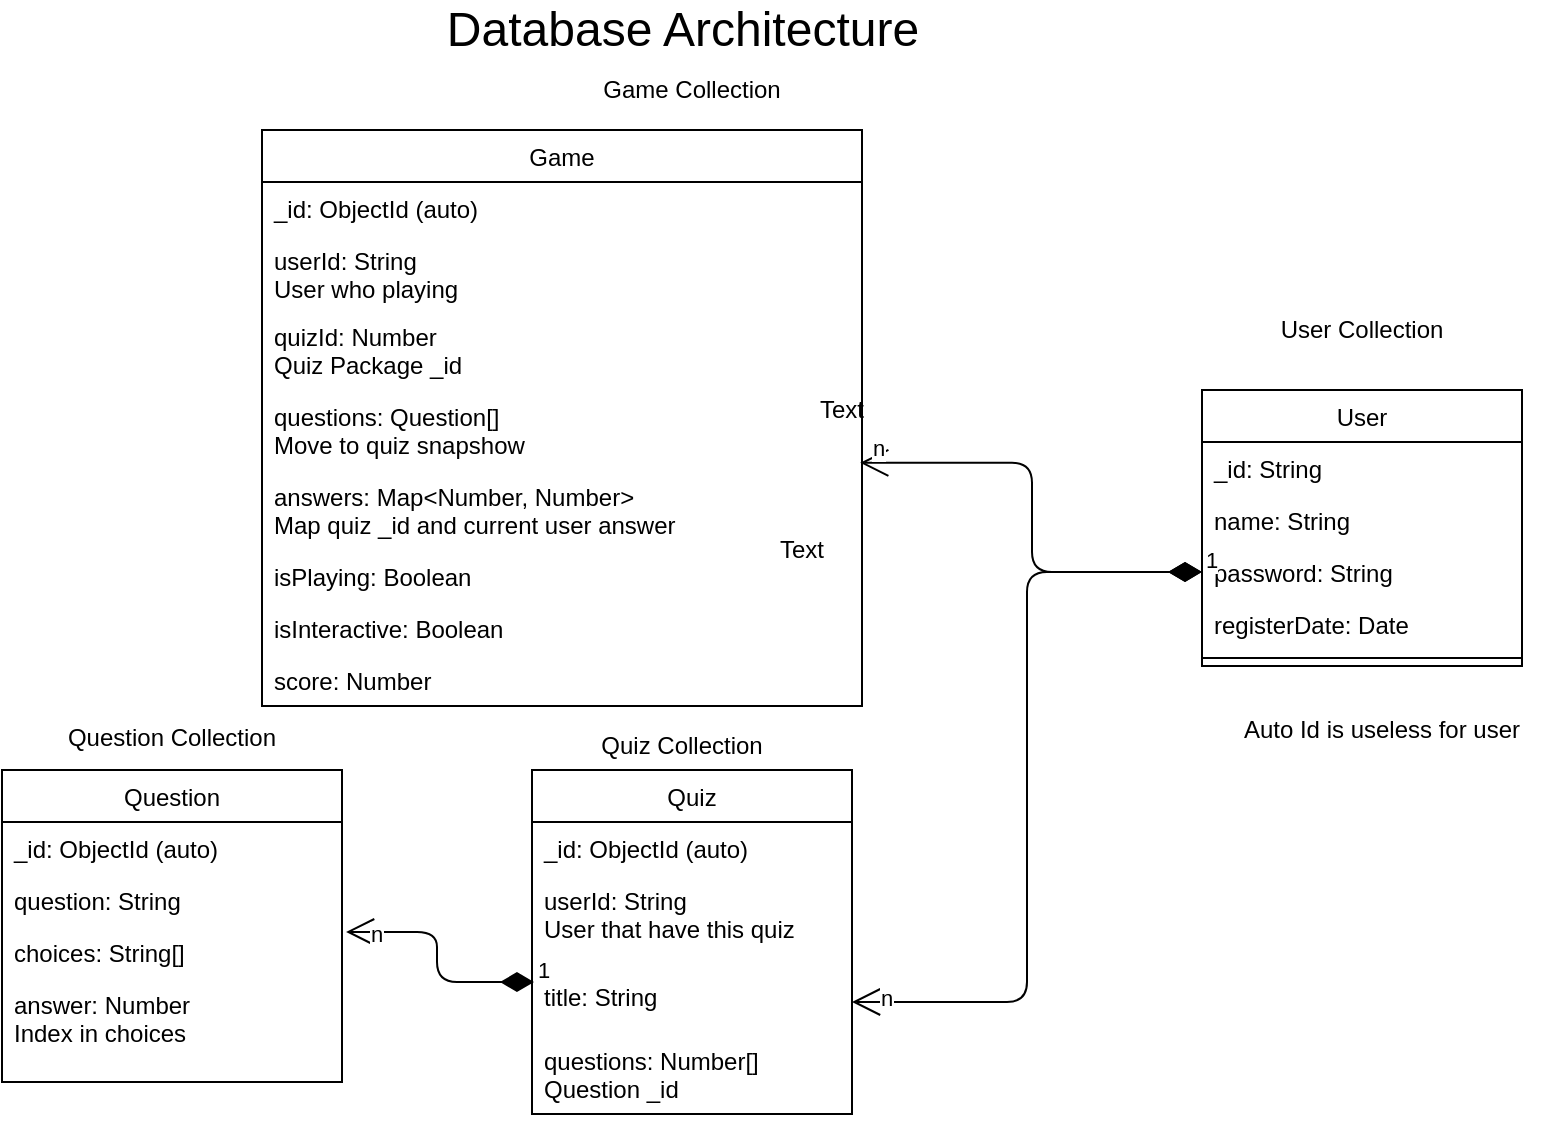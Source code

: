 <mxfile version="14.4.3" type="device" pages="4"><diagram id="C5RBs43oDa-KdzZeNtuy" name="Database Architecture"><mxGraphModel dx="868" dy="510" grid="1" gridSize="10" guides="1" tooltips="1" connect="1" arrows="1" fold="1" page="1" pageScale="1" pageWidth="1169" pageHeight="827" math="0" shadow="0"><root><mxCell id="WIyWlLk6GJQsqaUBKTNV-0"/><mxCell id="WIyWlLk6GJQsqaUBKTNV-1" parent="WIyWlLk6GJQsqaUBKTNV-0"/><mxCell id="zkfFHV4jXpPFQw0GAbJ--0" value="Question" style="swimlane;fontStyle=0;align=center;verticalAlign=top;childLayout=stackLayout;horizontal=1;startSize=26;horizontalStack=0;resizeParent=1;resizeLast=0;collapsible=1;marginBottom=0;rounded=0;shadow=0;strokeWidth=1;" parent="WIyWlLk6GJQsqaUBKTNV-1" vertex="1"><mxGeometry x="220" y="390" width="170" height="156" as="geometry"><mxRectangle x="220" y="120" width="160" height="26" as="alternateBounds"/></mxGeometry></mxCell><mxCell id="NleVBCJ1e3_1Xet8hjwK-3" value="_id: ObjectId (auto)" style="text;strokeColor=none;fillColor=none;align=left;verticalAlign=top;spacingLeft=4;spacingRight=4;overflow=hidden;rotatable=0;points=[[0,0.5],[1,0.5]];portConstraint=eastwest;" parent="zkfFHV4jXpPFQw0GAbJ--0" vertex="1"><mxGeometry y="26" width="170" height="26" as="geometry"/></mxCell><mxCell id="zkfFHV4jXpPFQw0GAbJ--1" value="question: String" style="text;align=left;verticalAlign=top;spacingLeft=4;spacingRight=4;overflow=hidden;rotatable=0;points=[[0,0.5],[1,0.5]];portConstraint=eastwest;" parent="zkfFHV4jXpPFQw0GAbJ--0" vertex="1"><mxGeometry y="52" width="170" height="26" as="geometry"/></mxCell><mxCell id="zkfFHV4jXpPFQw0GAbJ--2" value="choices: String[]" style="text;align=left;verticalAlign=top;spacingLeft=4;spacingRight=4;overflow=hidden;rotatable=0;points=[[0,0.5],[1,0.5]];portConstraint=eastwest;rounded=0;shadow=0;html=0;" parent="zkfFHV4jXpPFQw0GAbJ--0" vertex="1"><mxGeometry y="78" width="170" height="26" as="geometry"/></mxCell><mxCell id="zkfFHV4jXpPFQw0GAbJ--3" value="answer: Number&#10;Index in choices" style="text;align=left;verticalAlign=top;spacingLeft=4;spacingRight=4;overflow=hidden;rotatable=0;points=[[0,0.5],[1,0.5]];portConstraint=eastwest;rounded=0;shadow=0;html=0;" parent="zkfFHV4jXpPFQw0GAbJ--0" vertex="1"><mxGeometry y="104" width="170" height="36" as="geometry"/></mxCell><mxCell id="zkfFHV4jXpPFQw0GAbJ--17" value="Quiz" style="swimlane;fontStyle=0;align=center;verticalAlign=top;childLayout=stackLayout;horizontal=1;startSize=26;horizontalStack=0;resizeParent=1;resizeLast=0;collapsible=1;marginBottom=0;rounded=0;shadow=0;strokeWidth=1;" parent="WIyWlLk6GJQsqaUBKTNV-1" vertex="1"><mxGeometry x="485" y="390" width="160" height="172" as="geometry"><mxRectangle x="500" y="110" width="160" height="26" as="alternateBounds"/></mxGeometry></mxCell><mxCell id="NleVBCJ1e3_1Xet8hjwK-4" value="_id: ObjectId (auto)" style="text;strokeColor=none;fillColor=none;align=left;verticalAlign=top;spacingLeft=4;spacingRight=4;overflow=hidden;rotatable=0;points=[[0,0.5],[1,0.5]];portConstraint=eastwest;" parent="zkfFHV4jXpPFQw0GAbJ--17" vertex="1"><mxGeometry y="26" width="160" height="26" as="geometry"/></mxCell><mxCell id="NleVBCJ1e3_1Xet8hjwK-44" value="userId: String&#10;User that have this quiz" style="text;strokeColor=none;fillColor=none;align=left;verticalAlign=top;spacingLeft=4;spacingRight=4;overflow=hidden;rotatable=0;points=[[0,0.5],[1,0.5]];portConstraint=eastwest;" parent="zkfFHV4jXpPFQw0GAbJ--17" vertex="1"><mxGeometry y="52" width="160" height="48" as="geometry"/></mxCell><mxCell id="zkfFHV4jXpPFQw0GAbJ--18" value="title: String" style="text;align=left;verticalAlign=top;spacingLeft=4;spacingRight=4;overflow=hidden;rotatable=0;points=[[0,0.5],[1,0.5]];portConstraint=eastwest;" parent="zkfFHV4jXpPFQw0GAbJ--17" vertex="1"><mxGeometry y="100" width="160" height="32" as="geometry"/></mxCell><mxCell id="zkfFHV4jXpPFQw0GAbJ--22" value="questions: Number[]&#10;Question _id" style="text;align=left;verticalAlign=top;spacingLeft=4;spacingRight=4;overflow=hidden;rotatable=0;points=[[0,0.5],[1,0.5]];portConstraint=eastwest;rounded=0;shadow=0;html=0;" parent="zkfFHV4jXpPFQw0GAbJ--17" vertex="1"><mxGeometry y="132" width="160" height="40" as="geometry"/></mxCell><mxCell id="yW6ay3zI2ad-UEhKWeQ1-3" value="Game" style="swimlane;fontStyle=0;align=center;verticalAlign=top;childLayout=stackLayout;horizontal=1;startSize=26;horizontalStack=0;resizeParent=1;resizeParentMax=0;resizeLast=0;collapsible=1;marginBottom=0;" parent="WIyWlLk6GJQsqaUBKTNV-1" vertex="1"><mxGeometry x="350" y="70" width="300" height="288" as="geometry"/></mxCell><mxCell id="NleVBCJ1e3_1Xet8hjwK-10" value="_id: ObjectId (auto)" style="text;strokeColor=none;fillColor=none;align=left;verticalAlign=top;spacingLeft=4;spacingRight=4;overflow=hidden;rotatable=0;points=[[0,0.5],[1,0.5]];portConstraint=eastwest;" parent="yW6ay3zI2ad-UEhKWeQ1-3" vertex="1"><mxGeometry y="26" width="300" height="26" as="geometry"/></mxCell><mxCell id="NleVBCJ1e3_1Xet8hjwK-43" value="userId: String&#10;User who playing" style="text;strokeColor=none;fillColor=none;align=left;verticalAlign=top;spacingLeft=4;spacingRight=4;overflow=hidden;rotatable=0;points=[[0,0.5],[1,0.5]];portConstraint=eastwest;" parent="yW6ay3zI2ad-UEhKWeQ1-3" vertex="1"><mxGeometry y="52" width="300" height="38" as="geometry"/></mxCell><mxCell id="yW6ay3zI2ad-UEhKWeQ1-4" value="quizId: Number&#10;Quiz Package _id" style="text;strokeColor=none;fillColor=none;align=left;verticalAlign=top;spacingLeft=4;spacingRight=4;overflow=hidden;rotatable=0;points=[[0,0.5],[1,0.5]];portConstraint=eastwest;" parent="yW6ay3zI2ad-UEhKWeQ1-3" vertex="1"><mxGeometry y="90" width="300" height="40" as="geometry"/></mxCell><mxCell id="NleVBCJ1e3_1Xet8hjwK-48" value="questions: Question[]&#10;Move to quiz snapshow" style="text;strokeColor=none;fillColor=none;align=left;verticalAlign=top;spacingLeft=4;spacingRight=4;overflow=hidden;rotatable=0;points=[[0,0.5],[1,0.5]];portConstraint=eastwest;" parent="yW6ay3zI2ad-UEhKWeQ1-3" vertex="1"><mxGeometry y="130" width="300" height="40" as="geometry"/></mxCell><mxCell id="yW6ay3zI2ad-UEhKWeQ1-7" value="answers: Map&lt;Number, Number&gt;&#10;Map quiz _id and current user answer" style="text;strokeColor=none;fillColor=none;align=left;verticalAlign=top;spacingLeft=4;spacingRight=4;overflow=hidden;rotatable=0;points=[[0,0.5],[1,0.5]];portConstraint=eastwest;" parent="yW6ay3zI2ad-UEhKWeQ1-3" vertex="1"><mxGeometry y="170" width="300" height="40" as="geometry"/></mxCell><mxCell id="NleVBCJ1e3_1Xet8hjwK-52" value="isPlaying: Boolean" style="text;strokeColor=none;fillColor=none;align=left;verticalAlign=top;spacingLeft=4;spacingRight=4;overflow=hidden;rotatable=0;points=[[0,0.5],[1,0.5]];portConstraint=eastwest;" parent="yW6ay3zI2ad-UEhKWeQ1-3" vertex="1"><mxGeometry y="210" width="300" height="26" as="geometry"/></mxCell><mxCell id="NleVBCJ1e3_1Xet8hjwK-13" value="isInteractive: Boolean" style="text;strokeColor=none;fillColor=none;align=left;verticalAlign=top;spacingLeft=4;spacingRight=4;overflow=hidden;rotatable=0;points=[[0,0.5],[1,0.5]];portConstraint=eastwest;" parent="yW6ay3zI2ad-UEhKWeQ1-3" vertex="1"><mxGeometry y="236" width="300" height="26" as="geometry"/></mxCell><mxCell id="NleVBCJ1e3_1Xet8hjwK-47" value="score: Number" style="text;strokeColor=none;fillColor=none;align=left;verticalAlign=top;spacingLeft=4;spacingRight=4;overflow=hidden;rotatable=0;points=[[0,0.5],[1,0.5]];portConstraint=eastwest;" parent="yW6ay3zI2ad-UEhKWeQ1-3" vertex="1"><mxGeometry y="262" width="300" height="26" as="geometry"/></mxCell><mxCell id="NleVBCJ1e3_1Xet8hjwK-6" value="Question Collection" style="text;html=1;strokeColor=none;fillColor=none;align=center;verticalAlign=middle;whiteSpace=wrap;rounded=0;" parent="WIyWlLk6GJQsqaUBKTNV-1" vertex="1"><mxGeometry x="240" y="364" width="130" height="20" as="geometry"/></mxCell><mxCell id="NleVBCJ1e3_1Xet8hjwK-7" value="Quiz Collection" style="text;html=1;strokeColor=none;fillColor=none;align=center;verticalAlign=middle;whiteSpace=wrap;rounded=0;" parent="WIyWlLk6GJQsqaUBKTNV-1" vertex="1"><mxGeometry x="485" y="368" width="150" height="20" as="geometry"/></mxCell><mxCell id="NleVBCJ1e3_1Xet8hjwK-8" value="Game Collection" style="text;html=1;strokeColor=none;fillColor=none;align=center;verticalAlign=middle;whiteSpace=wrap;rounded=0;" parent="WIyWlLk6GJQsqaUBKTNV-1" vertex="1"><mxGeometry x="510" y="40" width="110" height="20" as="geometry"/></mxCell><mxCell id="NleVBCJ1e3_1Xet8hjwK-18" value="User" style="swimlane;fontStyle=0;align=center;verticalAlign=top;childLayout=stackLayout;horizontal=1;startSize=26;horizontalStack=0;resizeParent=1;resizeParentMax=0;resizeLast=0;collapsible=1;marginBottom=0;" parent="WIyWlLk6GJQsqaUBKTNV-1" vertex="1"><mxGeometry x="820" y="200" width="160" height="138" as="geometry"/></mxCell><mxCell id="NleVBCJ1e3_1Xet8hjwK-22" value="_id: String" style="text;strokeColor=none;fillColor=none;align=left;verticalAlign=top;spacingLeft=4;spacingRight=4;overflow=hidden;rotatable=0;points=[[0,0.5],[1,0.5]];portConstraint=eastwest;" parent="NleVBCJ1e3_1Xet8hjwK-18" vertex="1"><mxGeometry y="26" width="160" height="26" as="geometry"/></mxCell><mxCell id="NleVBCJ1e3_1Xet8hjwK-23" value="name: String" style="text;strokeColor=none;fillColor=none;align=left;verticalAlign=top;spacingLeft=4;spacingRight=4;overflow=hidden;rotatable=0;points=[[0,0.5],[1,0.5]];portConstraint=eastwest;" parent="NleVBCJ1e3_1Xet8hjwK-18" vertex="1"><mxGeometry y="52" width="160" height="26" as="geometry"/></mxCell><mxCell id="NleVBCJ1e3_1Xet8hjwK-24" value="password: String" style="text;strokeColor=none;fillColor=none;align=left;verticalAlign=top;spacingLeft=4;spacingRight=4;overflow=hidden;rotatable=0;points=[[0,0.5],[1,0.5]];portConstraint=eastwest;" parent="NleVBCJ1e3_1Xet8hjwK-18" vertex="1"><mxGeometry y="78" width="160" height="26" as="geometry"/></mxCell><mxCell id="NleVBCJ1e3_1Xet8hjwK-26" value="registerDate: Date" style="text;strokeColor=none;fillColor=none;align=left;verticalAlign=top;spacingLeft=4;spacingRight=4;overflow=hidden;rotatable=0;points=[[0,0.5],[1,0.5]];portConstraint=eastwest;" parent="NleVBCJ1e3_1Xet8hjwK-18" vertex="1"><mxGeometry y="104" width="160" height="26" as="geometry"/></mxCell><mxCell id="NleVBCJ1e3_1Xet8hjwK-20" value="" style="line;strokeWidth=1;fillColor=none;align=left;verticalAlign=middle;spacingTop=-1;spacingLeft=3;spacingRight=3;rotatable=0;labelPosition=right;points=[];portConstraint=eastwest;" parent="NleVBCJ1e3_1Xet8hjwK-18" vertex="1"><mxGeometry y="130" width="160" height="8" as="geometry"/></mxCell><mxCell id="NleVBCJ1e3_1Xet8hjwK-28" value="Auto Id is useless for user" style="text;html=1;strokeColor=none;fillColor=none;align=center;verticalAlign=middle;whiteSpace=wrap;rounded=0;" parent="WIyWlLk6GJQsqaUBKTNV-1" vertex="1"><mxGeometry x="830" y="360" width="160" height="20" as="geometry"/></mxCell><mxCell id="NleVBCJ1e3_1Xet8hjwK-29" value="User Collection" style="text;html=1;strokeColor=none;fillColor=none;align=center;verticalAlign=middle;whiteSpace=wrap;rounded=0;" parent="WIyWlLk6GJQsqaUBKTNV-1" vertex="1"><mxGeometry x="840" y="160" width="120" height="20" as="geometry"/></mxCell><mxCell id="NleVBCJ1e3_1Xet8hjwK-36" value="1" style="endArrow=open;html=1;endSize=12;startArrow=diamondThin;startSize=14;startFill=1;edgeStyle=orthogonalEdgeStyle;align=left;verticalAlign=bottom;entryX=0.997;entryY=-0.09;entryDx=0;entryDy=0;entryPerimeter=0;" parent="WIyWlLk6GJQsqaUBKTNV-1" source="NleVBCJ1e3_1Xet8hjwK-24" target="yW6ay3zI2ad-UEhKWeQ1-7" edge="1"><mxGeometry x="-1" y="3" relative="1" as="geometry"><mxPoint x="630" y="230" as="sourcePoint"/><mxPoint x="790" y="230" as="targetPoint"/></mxGeometry></mxCell><mxCell id="NleVBCJ1e3_1Xet8hjwK-39" value="n" style="edgeLabel;html=1;align=center;verticalAlign=middle;resizable=0;points=[];" parent="NleVBCJ1e3_1Xet8hjwK-36" vertex="1" connectable="0"><mxGeometry x="0.917" y="-8" relative="1" as="geometry"><mxPoint x="-1" as="offset"/></mxGeometry></mxCell><mxCell id="NleVBCJ1e3_1Xet8hjwK-37" value="1" style="endArrow=open;html=1;endSize=12;startArrow=diamondThin;startSize=14;startFill=1;edgeStyle=orthogonalEdgeStyle;align=left;verticalAlign=bottom;exitX=0;exitY=0.5;exitDx=0;exitDy=0;entryX=1;entryY=0.5;entryDx=0;entryDy=0;" parent="WIyWlLk6GJQsqaUBKTNV-1" source="NleVBCJ1e3_1Xet8hjwK-24" target="zkfFHV4jXpPFQw0GAbJ--18" edge="1"><mxGeometry x="-1" y="3" relative="1" as="geometry"><mxPoint x="710" y="260" as="sourcePoint"/><mxPoint x="870" y="260" as="targetPoint"/></mxGeometry></mxCell><mxCell id="NleVBCJ1e3_1Xet8hjwK-40" value="n" style="edgeLabel;html=1;align=center;verticalAlign=middle;resizable=0;points=[];" parent="NleVBCJ1e3_1Xet8hjwK-37" vertex="1" connectable="0"><mxGeometry x="0.914" y="-2" relative="1" as="geometry"><mxPoint as="offset"/></mxGeometry></mxCell><mxCell id="NleVBCJ1e3_1Xet8hjwK-45" value="1" style="endArrow=open;html=1;endSize=12;startArrow=diamondThin;startSize=14;startFill=1;edgeStyle=orthogonalEdgeStyle;align=left;verticalAlign=bottom;exitX=0.006;exitY=0.188;exitDx=0;exitDy=0;exitPerimeter=0;entryX=1.012;entryY=0.115;entryDx=0;entryDy=0;entryPerimeter=0;" parent="WIyWlLk6GJQsqaUBKTNV-1" source="zkfFHV4jXpPFQw0GAbJ--18" target="zkfFHV4jXpPFQw0GAbJ--2" edge="1"><mxGeometry x="-1" y="3" relative="1" as="geometry"><mxPoint x="460" y="400" as="sourcePoint"/><mxPoint x="620" y="400" as="targetPoint"/></mxGeometry></mxCell><mxCell id="NleVBCJ1e3_1Xet8hjwK-46" value="n" style="edgeLabel;html=1;align=center;verticalAlign=middle;resizable=0;points=[];" parent="NleVBCJ1e3_1Xet8hjwK-45" vertex="1" connectable="0"><mxGeometry x="0.753" y="1" relative="1" as="geometry"><mxPoint as="offset"/></mxGeometry></mxCell><mxCell id="am3_KqNb8YgYCX7PNNXv-0" value="Text" style="text;html=1;strokeColor=none;fillColor=none;align=center;verticalAlign=middle;whiteSpace=wrap;rounded=0;" parent="WIyWlLk6GJQsqaUBKTNV-1" vertex="1"><mxGeometry x="600" y="270" width="40" height="20" as="geometry"/></mxCell><mxCell id="am3_KqNb8YgYCX7PNNXv-3" value="Text" style="text;html=1;strokeColor=none;fillColor=none;align=center;verticalAlign=middle;whiteSpace=wrap;rounded=0;" parent="WIyWlLk6GJQsqaUBKTNV-1" vertex="1"><mxGeometry x="620" y="200" width="40" height="20" as="geometry"/></mxCell><mxCell id="am3_KqNb8YgYCX7PNNXv-4" value="Database Architecture" style="text;html=1;strokeColor=none;fillColor=none;align=center;verticalAlign=middle;whiteSpace=wrap;rounded=0;fontSize=24;" parent="WIyWlLk6GJQsqaUBKTNV-1" vertex="1"><mxGeometry x="402.5" y="10" width="315" height="20" as="geometry"/></mxCell></root></mxGraphModel></diagram><diagram id="BK65UdamhW7cBNJwfUz4" name="Rest API Design"><mxGraphModel dx="1021" dy="600" grid="1" gridSize="10" guides="1" tooltips="1" connect="1" arrows="1" fold="1" page="1" pageScale="1" pageWidth="1169" pageHeight="827" math="0" shadow="0"><root><mxCell id="xBPVS1ArdO4jBRHtrV_U-0"/><mxCell id="xBPVS1ArdO4jBRHtrV_U-1" parent="xBPVS1ArdO4jBRHtrV_U-0"/><mxCell id="xBPVS1ArdO4jBRHtrV_U-2" value="Rest API Design" style="swimlane;html=1;childLayout=stackLayout;startSize=20;rounded=0;shadow=0;labelBackgroundColor=none;strokeWidth=1;fontFamily=Verdana;fontSize=8;align=center;" parent="xBPVS1ArdO4jBRHtrV_U-1" vertex="1"><mxGeometry x="20" y="19" width="1600" height="1510" as="geometry"/></mxCell><mxCell id="xBPVS1ArdO4jBRHtrV_U-3" value="Model" style="swimlane;html=1;startSize=20;" parent="xBPVS1ArdO4jBRHtrV_U-2" vertex="1"><mxGeometry y="20" width="160" height="1490" as="geometry"/></mxCell><mxCell id="xBPVS1ArdO4jBRHtrV_U-47" value="User" style="shape=datastore;whiteSpace=wrap;html=1;fontSize=24;" parent="xBPVS1ArdO4jBRHtrV_U-3" vertex="1"><mxGeometry x="50" y="211" width="60" height="60" as="geometry"/></mxCell><mxCell id="ampJPULt8kKXgc3W41CX-0" value="Quiz" style="shape=datastore;whiteSpace=wrap;html=1;fontSize=24;" parent="xBPVS1ArdO4jBRHtrV_U-3" vertex="1"><mxGeometry x="55" y="411" width="60" height="60" as="geometry"/></mxCell><mxCell id="l5528RuSJ0Ee1gDYY3Dv-0" value="Question" style="shape=datastore;whiteSpace=wrap;html=1;fontSize=24;" parent="xBPVS1ArdO4jBRHtrV_U-3" vertex="1"><mxGeometry x="30" y="535" width="110" height="60" as="geometry"/></mxCell><mxCell id="l5528RuSJ0Ee1gDYY3Dv-1" value="Game" style="shape=datastore;whiteSpace=wrap;html=1;fontSize=24;" parent="xBPVS1ArdO4jBRHtrV_U-3" vertex="1"><mxGeometry x="40" y="1111" width="80" height="60" as="geometry"/></mxCell><mxCell id="l5528RuSJ0Ee1gDYY3Dv-10" style="edgeStyle=orthogonalEdgeStyle;rounded=0;orthogonalLoop=1;jettySize=auto;html=1;entryX=0;entryY=0.5;entryDx=0;entryDy=0;fontSize=24;startArrow=classic;startFill=1;" parent="xBPVS1ArdO4jBRHtrV_U-2" source="xBPVS1ArdO4jBRHtrV_U-47" target="l5528RuSJ0Ee1gDYY3Dv-4" edge="1"><mxGeometry relative="1" as="geometry"/></mxCell><mxCell id="UUEXg7gP4YewzHWiadXb-31" style="edgeStyle=orthogonalEdgeStyle;rounded=0;orthogonalLoop=1;jettySize=auto;html=1;entryX=1;entryY=0.5;entryDx=0;entryDy=0;startArrow=classic;startFill=1;fontSize=12;" parent="xBPVS1ArdO4jBRHtrV_U-2" source="UUEXg7gP4YewzHWiadXb-21" target="l5528RuSJ0Ee1gDYY3Dv-1" edge="1"><mxGeometry relative="1" as="geometry"/></mxCell><mxCell id="UUEXg7gP4YewzHWiadXb-4" style="edgeStyle=orthogonalEdgeStyle;rounded=0;orthogonalLoop=1;jettySize=auto;html=1;exitX=0;exitY=0.5;exitDx=0;exitDy=0;entryX=1;entryY=0.5;entryDx=0;entryDy=0;fontSize=12;" parent="xBPVS1ArdO4jBRHtrV_U-2" source="UUEXg7gP4YewzHWiadXb-2" target="ampJPULt8kKXgc3W41CX-0" edge="1"><mxGeometry relative="1" as="geometry"/></mxCell><mxCell id="UUEXg7gP4YewzHWiadXb-7" style="edgeStyle=orthogonalEdgeStyle;rounded=0;orthogonalLoop=1;jettySize=auto;html=1;exitX=0;exitY=0.5;exitDx=0;exitDy=0;entryX=1;entryY=0.5;entryDx=0;entryDy=0;fontSize=12;startArrow=classic;startFill=1;" parent="xBPVS1ArdO4jBRHtrV_U-2" source="UUEXg7gP4YewzHWiadXb-2" target="l5528RuSJ0Ee1gDYY3Dv-0" edge="1"><mxGeometry relative="1" as="geometry"><Array as="points"><mxPoint x="155" y="496"/><mxPoint x="155" y="585"/></Array></mxGeometry></mxCell><mxCell id="xBPVS1ArdO4jBRHtrV_U-22" value="Service" style="swimlane;html=1;startSize=20;" parent="xBPVS1ArdO4jBRHtrV_U-2" vertex="1"><mxGeometry x="160" y="20" width="490" height="1490" as="geometry"/></mxCell><mxCell id="l5528RuSJ0Ee1gDYY3Dv-2" value="User" style="swimlane;fontStyle=0;childLayout=stackLayout;horizontal=1;startSize=26;fillColor=none;horizontalStack=0;resizeParent=1;resizeParentMax=0;resizeLast=0;collapsible=1;marginBottom=0;fontSize=12;" parent="xBPVS1ArdO4jBRHtrV_U-22" vertex="1"><mxGeometry x="275" y="191" width="200" height="130" as="geometry"/></mxCell><mxCell id="l5528RuSJ0Ee1gDYY3Dv-3" value="signup(id, name, password)" style="text;strokeColor=none;fillColor=none;align=left;verticalAlign=top;spacingLeft=4;spacingRight=4;overflow=hidden;rotatable=0;points=[[0,0.5],[1,0.5]];portConstraint=eastwest;" parent="l5528RuSJ0Ee1gDYY3Dv-2" vertex="1"><mxGeometry y="26" width="200" height="26" as="geometry"/></mxCell><mxCell id="l5528RuSJ0Ee1gDYY3Dv-4" value="login(session, id, password)" style="text;strokeColor=none;fillColor=none;align=left;verticalAlign=top;spacingLeft=4;spacingRight=4;overflow=hidden;rotatable=0;points=[[0,0.5],[1,0.5]];portConstraint=eastwest;" parent="l5528RuSJ0Ee1gDYY3Dv-2" vertex="1"><mxGeometry y="52" width="200" height="26" as="geometry"/></mxCell><mxCell id="l5528RuSJ0Ee1gDYY3Dv-5" value="logout(session)" style="text;strokeColor=none;fillColor=none;align=left;verticalAlign=top;spacingLeft=4;spacingRight=4;overflow=hidden;rotatable=0;points=[[0,0.5],[1,0.5]];portConstraint=eastwest;" parent="l5528RuSJ0Ee1gDYY3Dv-2" vertex="1"><mxGeometry y="78" width="200" height="26" as="geometry"/></mxCell><mxCell id="xNPoNFvJmHUe3TgtgOkj-1" value="getState(session)" style="text;strokeColor=none;fillColor=none;align=left;verticalAlign=top;spacingLeft=4;spacingRight=4;overflow=hidden;rotatable=0;points=[[0,0.5],[1,0.5]];portConstraint=eastwest;" parent="l5528RuSJ0Ee1gDYY3Dv-2" vertex="1"><mxGeometry y="104" width="200" height="26" as="geometry"/></mxCell><mxCell id="UUEXg7gP4YewzHWiadXb-0" value="Quiz" style="swimlane;fontStyle=0;childLayout=stackLayout;horizontal=1;startSize=26;fillColor=none;horizontalStack=0;resizeParent=1;resizeParentMax=0;resizeLast=0;collapsible=1;marginBottom=0;fontSize=12;" parent="xBPVS1ArdO4jBRHtrV_U-22" vertex="1"><mxGeometry x="15" y="411" width="460" height="298" as="geometry"/></mxCell><mxCell id="UUEXg7gP4YewzHWiadXb-1" value="getQuizList(): QuizSummary[]" style="text;strokeColor=none;fillColor=none;align=left;verticalAlign=top;spacingLeft=4;spacingRight=4;overflow=hidden;rotatable=0;points=[[0,0.5],[1,0.5]];portConstraint=eastwest;" parent="UUEXg7gP4YewzHWiadXb-0" vertex="1"><mxGeometry y="26" width="460" height="26" as="geometry"/></mxCell><mxCell id="UUEXg7gP4YewzHWiadXb-2" value="getQuiz(id): Quiz" style="text;strokeColor=none;fillColor=none;align=left;verticalAlign=top;spacingLeft=4;spacingRight=4;overflow=hidden;rotatable=0;points=[[0,0.5],[1,0.5]];portConstraint=eastwest;" parent="UUEXg7gP4YewzHWiadXb-0" vertex="1"><mxGeometry y="52" width="460" height="26" as="geometry"/></mxCell><mxCell id="UUEXg7gP4YewzHWiadXb-15" value="checkQuestionAnswer(quizId, questionId, answer): QuestionAnswerResult" style="text;strokeColor=none;fillColor=none;align=left;verticalAlign=top;spacingLeft=4;spacingRight=4;overflow=hidden;rotatable=0;points=[[0,0.5],[1,0.5]];portConstraint=eastwest;fontSize=12;" parent="UUEXg7gP4YewzHWiadXb-0" vertex="1"><mxGeometry y="78" width="460" height="26" as="geometry"/></mxCell><mxCell id="UUEXg7gP4YewzHWiadXb-16" value="createQuiz(session, title): QuizForEditor" style="text;strokeColor=none;fillColor=none;align=left;verticalAlign=top;spacingLeft=4;spacingRight=4;overflow=hidden;rotatable=0;points=[[0,0.5],[1,0.5]];portConstraint=eastwest;fontSize=12;" parent="UUEXg7gP4YewzHWiadXb-0" vertex="1"><mxGeometry y="104" width="460" height="26" as="geometry"/></mxCell><mxCell id="UUEXg7gP4YewzHWiadXb-14" value="renameQuizTitle(session, id, newTitle)" style="text;strokeColor=none;fillColor=none;align=left;verticalAlign=top;spacingLeft=4;spacingRight=4;overflow=hidden;rotatable=0;points=[[0,0.5],[1,0.5]];portConstraint=eastwest;fontSize=12;" parent="UUEXg7gP4YewzHWiadXb-0" vertex="1"><mxGeometry y="130" width="460" height="26" as="geometry"/></mxCell><mxCell id="UUEXg7gP4YewzHWiadXb-3" value="getQuizForEditor(session, id): QuizForEditor" style="text;strokeColor=none;fillColor=none;align=left;verticalAlign=top;spacingLeft=4;spacingRight=4;overflow=hidden;rotatable=0;points=[[0,0.5],[1,0.5]];portConstraint=eastwest;" parent="UUEXg7gP4YewzHWiadXb-0" vertex="1"><mxGeometry y="156" width="460" height="26" as="geometry"/></mxCell><mxCell id="UUEXg7gP4YewzHWiadXb-18" value="addQuestion(session, quizId, question: QuestionForEditorWoId): QuestionForEditor&#10;Id must be deleted before insert to dbr" style="text;strokeColor=none;fillColor=none;align=left;verticalAlign=top;spacingLeft=4;spacingRight=4;overflow=hidden;rotatable=0;points=[[0,0.5],[1,0.5]];portConstraint=eastwest;fontSize=12;" parent="UUEXg7gP4YewzHWiadXb-0" vertex="1"><mxGeometry y="182" width="460" height="38" as="geometry"/></mxCell><mxCell id="UUEXg7gP4YewzHWiadXb-19" value="editQuestion(session, quizId, questionId, question: QuestionForEditor)" style="text;strokeColor=none;fillColor=none;align=left;verticalAlign=top;spacingLeft=4;spacingRight=4;overflow=hidden;rotatable=0;points=[[0,0.5],[1,0.5]];portConstraint=eastwest;fontSize=12;" parent="UUEXg7gP4YewzHWiadXb-0" vertex="1"><mxGeometry y="220" width="460" height="26" as="geometry"/></mxCell><mxCell id="UUEXg7gP4YewzHWiadXb-20" value="deleteQuestion(session, quizId, questionId)" style="text;strokeColor=none;fillColor=none;align=left;verticalAlign=top;spacingLeft=4;spacingRight=4;overflow=hidden;rotatable=0;points=[[0,0.5],[1,0.5]];portConstraint=eastwest;fontSize=12;" parent="UUEXg7gP4YewzHWiadXb-0" vertex="1"><mxGeometry y="246" width="460" height="26" as="geometry"/></mxCell><mxCell id="UUEXg7gP4YewzHWiadXb-17" value="deleteQuiz(session, id)" style="text;strokeColor=none;fillColor=none;align=left;verticalAlign=top;spacingLeft=4;spacingRight=4;overflow=hidden;rotatable=0;points=[[0,0.5],[1,0.5]];portConstraint=eastwest;fontSize=12;" parent="UUEXg7gP4YewzHWiadXb-0" vertex="1"><mxGeometry y="272" width="460" height="26" as="geometry"/></mxCell><mxCell id="UUEXg7gP4YewzHWiadXb-21" value="Game" style="swimlane;fontStyle=0;childLayout=stackLayout;horizontal=1;startSize=26;fillColor=none;horizontalStack=0;resizeParent=1;resizeParentMax=0;resizeLast=0;collapsible=1;marginBottom=0;fontSize=12;" parent="xBPVS1ArdO4jBRHtrV_U-22" vertex="1"><mxGeometry x="15" y="1121" width="415" height="212" as="geometry"/></mxCell><mxCell id="CEBmDesLDtTGubRQnlU6-0" value="getGameListByUsers(session): Game[]" style="text;strokeColor=none;fillColor=none;align=left;verticalAlign=top;spacingLeft=4;spacingRight=4;overflow=hidden;rotatable=0;points=[[0,0.5],[1,0.5]];portConstraint=eastwest;" parent="UUEXg7gP4YewzHWiadXb-21" vertex="1"><mxGeometry y="26" width="415" height="26" as="geometry"/></mxCell><mxCell id="UUEXg7gP4YewzHWiadXb-23" value="playGame(session, gameId, interactive): Game&#10;Prevent starting game when user stil playinh game" style="text;strokeColor=none;fillColor=none;align=left;verticalAlign=top;spacingLeft=4;spacingRight=4;overflow=hidden;rotatable=0;points=[[0,0.5],[1,0.5]];portConstraint=eastwest;" parent="UUEXg7gP4YewzHWiadXb-21" vertex="1"><mxGeometry y="52" width="415" height="40" as="geometry"/></mxCell><mxCell id="kH_LyM3A1VmfCcTOBo3X-12" value="getGame(session, gameId): Game" style="text;strokeColor=none;fillColor=none;align=left;verticalAlign=top;spacingLeft=4;spacingRight=4;overflow=hidden;rotatable=0;points=[[0,0.5],[1,0.5]];portConstraint=eastwest;" parent="UUEXg7gP4YewzHWiadXb-21" vertex="1"><mxGeometry y="92" width="415" height="26" as="geometry"/></mxCell><mxCell id="UUEXg7gP4YewzHWiadXb-24" value="getAllQuestion(session, gameId): QuizWAnswer[]&#10;Give user answer not correct answer" style="text;strokeColor=none;fillColor=none;align=left;verticalAlign=top;spacingLeft=4;spacingRight=4;overflow=hidden;rotatable=0;points=[[0,0.5],[1,0.5]];portConstraint=eastwest;" parent="UUEXg7gP4YewzHWiadXb-21" vertex="1"><mxGeometry y="118" width="415" height="42" as="geometry"/></mxCell><mxCell id="UUEXg7gP4YewzHWiadXb-28" value="putAnswer(session, gameId, questionId, answer): QuestionAnswerResult" style="text;strokeColor=none;fillColor=none;align=left;verticalAlign=top;spacingLeft=4;spacingRight=4;overflow=hidden;rotatable=0;points=[[0,0.5],[1,0.5]];portConstraint=eastwest;fontSize=12;" parent="UUEXg7gP4YewzHWiadXb-21" vertex="1"><mxGeometry y="160" width="415" height="26" as="geometry"/></mxCell><mxCell id="UUEXg7gP4YewzHWiadXb-29" value="finishGame(session, gameId)" style="text;strokeColor=none;fillColor=none;align=left;verticalAlign=top;spacingLeft=4;spacingRight=4;overflow=hidden;rotatable=0;points=[[0,0.5],[1,0.5]];portConstraint=eastwest;fontSize=12;" parent="UUEXg7gP4YewzHWiadXb-21" vertex="1"><mxGeometry y="186" width="415" height="26" as="geometry"/></mxCell><mxCell id="dFxtZ12GvcokT4NchVtr-44" value="BaseQuiz" style="swimlane;fontStyle=0;childLayout=stackLayout;horizontal=1;startSize=26;fillColor=none;horizontalStack=0;resizeParent=1;resizeParentMax=0;resizeLast=0;collapsible=1;marginBottom=0;" parent="xBPVS1ArdO4jBRHtrV_U-22" vertex="1"><mxGeometry x="20" y="732" width="140" height="78" as="geometry"/></mxCell><mxCell id="dFxtZ12GvcokT4NchVtr-45" value="+ id: string" style="text;strokeColor=none;fillColor=none;align=left;verticalAlign=top;spacingLeft=4;spacingRight=4;overflow=hidden;rotatable=0;points=[[0,0.5],[1,0.5]];portConstraint=eastwest;" parent="dFxtZ12GvcokT4NchVtr-44" vertex="1"><mxGeometry y="26" width="140" height="26" as="geometry"/></mxCell><mxCell id="dFxtZ12GvcokT4NchVtr-46" value="+ title string" style="text;strokeColor=none;fillColor=none;align=left;verticalAlign=top;spacingLeft=4;spacingRight=4;overflow=hidden;rotatable=0;points=[[0,0.5],[1,0.5]];portConstraint=eastwest;" parent="dFxtZ12GvcokT4NchVtr-44" vertex="1"><mxGeometry y="52" width="140" height="26" as="geometry"/></mxCell><mxCell id="WPi49Vp2NPsdumA3Uxcu-3" style="edgeStyle=orthogonalEdgeStyle;rounded=0;orthogonalLoop=1;jettySize=auto;html=1;entryX=1;entryY=0.5;entryDx=0;entryDy=0;" parent="xBPVS1ArdO4jBRHtrV_U-22" source="dFxtZ12GvcokT4NchVtr-48" target="dFxtZ12GvcokT4NchVtr-44" edge="1"><mxGeometry relative="1" as="geometry"/></mxCell><mxCell id="dFxtZ12GvcokT4NchVtr-48" value="QuizSummary" style="swimlane;fontStyle=0;childLayout=stackLayout;horizontal=1;startSize=26;fillColor=none;horizontalStack=0;resizeParent=1;resizeParentMax=0;resizeLast=0;collapsible=1;marginBottom=0;" parent="xBPVS1ArdO4jBRHtrV_U-22" vertex="1"><mxGeometry x="210" y="745" width="150" height="52" as="geometry"/></mxCell><mxCell id="dFxtZ12GvcokT4NchVtr-51" value="+ questionCount: number" style="text;strokeColor=none;fillColor=none;align=left;verticalAlign=top;spacingLeft=4;spacingRight=4;overflow=hidden;rotatable=0;points=[[0,0.5],[1,0.5]];portConstraint=eastwest;" parent="dFxtZ12GvcokT4NchVtr-48" vertex="1"><mxGeometry y="26" width="150" height="26" as="geometry"/></mxCell><mxCell id="WPi49Vp2NPsdumA3Uxcu-4" style="edgeStyle=orthogonalEdgeStyle;rounded=0;orthogonalLoop=1;jettySize=auto;html=1;entryX=0.5;entryY=1;entryDx=0;entryDy=0;" parent="xBPVS1ArdO4jBRHtrV_U-22" source="dFxtZ12GvcokT4NchVtr-54" target="dFxtZ12GvcokT4NchVtr-44" edge="1"><mxGeometry relative="1" as="geometry"/></mxCell><mxCell id="dFxtZ12GvcokT4NchVtr-54" value="Quiz" style="swimlane;fontStyle=0;childLayout=stackLayout;horizontal=1;startSize=26;fillColor=none;horizontalStack=0;resizeParent=1;resizeParentMax=0;resizeLast=0;collapsible=1;marginBottom=0;" parent="xBPVS1ArdO4jBRHtrV_U-22" vertex="1"><mxGeometry x="20" y="842" width="140" height="52" as="geometry"/></mxCell><mxCell id="dFxtZ12GvcokT4NchVtr-57" value="+ questions: Question[]" style="text;strokeColor=none;fillColor=none;align=left;verticalAlign=top;spacingLeft=4;spacingRight=4;overflow=hidden;rotatable=0;points=[[0,0.5],[1,0.5]];portConstraint=eastwest;" parent="dFxtZ12GvcokT4NchVtr-54" vertex="1"><mxGeometry y="26" width="140" height="26" as="geometry"/></mxCell><mxCell id="WPi49Vp2NPsdumA3Uxcu-5" style="edgeStyle=orthogonalEdgeStyle;rounded=0;orthogonalLoop=1;jettySize=auto;html=1;entryX=0.5;entryY=1;entryDx=0;entryDy=0;" parent="xBPVS1ArdO4jBRHtrV_U-22" source="dFxtZ12GvcokT4NchVtr-61" target="dFxtZ12GvcokT4NchVtr-44" edge="1"><mxGeometry relative="1" as="geometry"><Array as="points"><mxPoint x="285" y="822"/><mxPoint x="90" y="822"/></Array></mxGeometry></mxCell><mxCell id="dFxtZ12GvcokT4NchVtr-61" value="QuizWAnswer" style="swimlane;fontStyle=0;childLayout=stackLayout;horizontal=1;startSize=26;fillColor=none;horizontalStack=0;resizeParent=1;resizeParentMax=0;resizeLast=0;collapsible=1;marginBottom=0;" parent="xBPVS1ArdO4jBRHtrV_U-22" vertex="1"><mxGeometry x="190" y="842" width="190" height="52" as="geometry"/></mxCell><mxCell id="dFxtZ12GvcokT4NchVtr-62" value="+ questions: QuestionForEditor[]" style="text;strokeColor=none;fillColor=none;align=left;verticalAlign=top;spacingLeft=4;spacingRight=4;overflow=hidden;rotatable=0;points=[[0,0.5],[1,0.5]];portConstraint=eastwest;" parent="dFxtZ12GvcokT4NchVtr-61" vertex="1"><mxGeometry y="26" width="190" height="26" as="geometry"/></mxCell><mxCell id="nXCbg3qL56kvugQ1wgm0-4" value="Question" style="swimlane;fontStyle=0;childLayout=stackLayout;horizontal=1;startSize=26;fillColor=none;horizontalStack=0;resizeParent=1;resizeParentMax=0;resizeLast=0;collapsible=1;marginBottom=0;" parent="xBPVS1ArdO4jBRHtrV_U-22" vertex="1"><mxGeometry x="25" y="922" width="140" height="104" as="geometry"/></mxCell><mxCell id="nXCbg3qL56kvugQ1wgm0-5" value="+ id: string" style="text;strokeColor=none;fillColor=none;align=left;verticalAlign=top;spacingLeft=4;spacingRight=4;overflow=hidden;rotatable=0;points=[[0,0.5],[1,0.5]];portConstraint=eastwest;" parent="nXCbg3qL56kvugQ1wgm0-4" vertex="1"><mxGeometry y="26" width="140" height="26" as="geometry"/></mxCell><mxCell id="nXCbg3qL56kvugQ1wgm0-2" value="+ choices: string[]" style="text;strokeColor=none;fillColor=none;align=left;verticalAlign=top;spacingLeft=4;spacingRight=4;overflow=hidden;rotatable=0;points=[[0,0.5],[1,0.5]];portConstraint=eastwest;" parent="nXCbg3qL56kvugQ1wgm0-4" vertex="1"><mxGeometry y="52" width="140" height="26" as="geometry"/></mxCell><mxCell id="nXCbg3qL56kvugQ1wgm0-1" value="+ question: string" style="text;strokeColor=none;fillColor=none;align=left;verticalAlign=top;spacingLeft=4;spacingRight=4;overflow=hidden;rotatable=0;points=[[0,0.5],[1,0.5]];portConstraint=eastwest;" parent="nXCbg3qL56kvugQ1wgm0-4" vertex="1"><mxGeometry y="78" width="140" height="26" as="geometry"/></mxCell><mxCell id="WPi49Vp2NPsdumA3Uxcu-6" style="edgeStyle=orthogonalEdgeStyle;rounded=0;orthogonalLoop=1;jettySize=auto;html=1;entryX=1;entryY=0.5;entryDx=0;entryDy=0;" parent="xBPVS1ArdO4jBRHtrV_U-22" source="nXCbg3qL56kvugQ1wgm0-17" target="nXCbg3qL56kvugQ1wgm0-4" edge="1"><mxGeometry relative="1" as="geometry"/></mxCell><mxCell id="nXCbg3qL56kvugQ1wgm0-17" value="QuestionWAnswer" style="swimlane;fontStyle=0;childLayout=stackLayout;horizontal=1;startSize=26;fillColor=none;horizontalStack=0;resizeParent=1;resizeParentMax=0;resizeLast=0;collapsible=1;marginBottom=0;" parent="xBPVS1ArdO4jBRHtrV_U-22" vertex="1"><mxGeometry x="215" y="922" width="140" height="52" as="geometry"/></mxCell><mxCell id="WPi49Vp2NPsdumA3Uxcu-0" value="+ answer: number" style="text;strokeColor=none;fillColor=none;align=left;verticalAlign=top;spacingLeft=4;spacingRight=4;overflow=hidden;rotatable=0;points=[[0,0.5],[1,0.5]];portConstraint=eastwest;" parent="nXCbg3qL56kvugQ1wgm0-17" vertex="1"><mxGeometry y="26" width="140" height="26" as="geometry"/></mxCell><mxCell id="kH_LyM3A1VmfCcTOBo3X-4" value="QuestionAnswerResult" style="swimlane;fontStyle=0;childLayout=stackLayout;horizontal=1;startSize=26;fillColor=none;horizontalStack=0;resizeParent=1;resizeParentMax=0;resizeLast=0;collapsible=1;marginBottom=0;" parent="xBPVS1ArdO4jBRHtrV_U-22" vertex="1"><mxGeometry x="25" y="1040" width="140" height="52" as="geometry"/></mxCell><mxCell id="kH_LyM3A1VmfCcTOBo3X-7" value="+ correct: Boolean" style="text;strokeColor=none;fillColor=none;align=left;verticalAlign=top;spacingLeft=4;spacingRight=4;overflow=hidden;rotatable=0;points=[[0,0.5],[1,0.5]];portConstraint=eastwest;" parent="kH_LyM3A1VmfCcTOBo3X-4" vertex="1"><mxGeometry y="26" width="140" height="26" as="geometry"/></mxCell><mxCell id="kA8NcmoMd26ai6oLI61V-2" value="QuestionWAnswerWoId" style="swimlane;fontStyle=0;childLayout=stackLayout;horizontal=1;startSize=26;fillColor=none;horizontalStack=0;resizeParent=1;resizeParentMax=0;resizeLast=0;collapsible=1;marginBottom=0;" parent="xBPVS1ArdO4jBRHtrV_U-22" vertex="1"><mxGeometry x="215" y="988" width="200" height="52" as="geometry"/></mxCell><mxCell id="kA8NcmoMd26ai6oLI61V-7" value="Omit&lt;QuestionForEditor, 'id'&gt;" style="text;strokeColor=none;align=center;verticalAlign=top;spacingLeft=4;spacingRight=4;overflow=hidden;rotatable=0;points=[[0,0.5],[1,0.5]];portConstraint=eastwest;fillColor=#ffffff;" parent="kA8NcmoMd26ai6oLI61V-2" vertex="1"><mxGeometry y="26" width="200" height="26" as="geometry"/></mxCell><mxCell id="kH_LyM3A1VmfCcTOBo3X-17" value="Game" style="swimlane;fontStyle=0;childLayout=stackLayout;horizontal=1;startSize=26;fillColor=none;horizontalStack=0;resizeParent=1;resizeParentMax=0;resizeLast=0;collapsible=1;marginBottom=0;" parent="xBPVS1ArdO4jBRHtrV_U-22" vertex="1"><mxGeometry x="15" y="1351" width="140" height="130" as="geometry"/></mxCell><mxCell id="5HBWSNTtgp1OXLdZajY0-0" value="+ id: string" style="text;strokeColor=none;fillColor=none;align=left;verticalAlign=top;spacingLeft=4;spacingRight=4;overflow=hidden;rotatable=0;points=[[0,0.5],[1,0.5]];portConstraint=eastwest;" parent="kH_LyM3A1VmfCcTOBo3X-17" vertex="1"><mxGeometry y="26" width="140" height="26" as="geometry"/></mxCell><mxCell id="kH_LyM3A1VmfCcTOBo3X-18" value="+ isPlaying: boolean" style="text;strokeColor=none;fillColor=none;align=left;verticalAlign=top;spacingLeft=4;spacingRight=4;overflow=hidden;rotatable=0;points=[[0,0.5],[1,0.5]];portConstraint=eastwest;" parent="kH_LyM3A1VmfCcTOBo3X-17" vertex="1"><mxGeometry y="52" width="140" height="26" as="geometry"/></mxCell><mxCell id="kH_LyM3A1VmfCcTOBo3X-19" value="+ isInteractive: boolean" style="text;strokeColor=none;fillColor=none;align=left;verticalAlign=top;spacingLeft=4;spacingRight=4;overflow=hidden;rotatable=0;points=[[0,0.5],[1,0.5]];portConstraint=eastwest;" parent="kH_LyM3A1VmfCcTOBo3X-17" vertex="1"><mxGeometry y="78" width="140" height="26" as="geometry"/></mxCell><mxCell id="kH_LyM3A1VmfCcTOBo3X-20" value="+ score: number" style="text;strokeColor=none;fillColor=none;align=left;verticalAlign=top;spacingLeft=4;spacingRight=4;overflow=hidden;rotatable=0;points=[[0,0.5],[1,0.5]];portConstraint=eastwest;" parent="kH_LyM3A1VmfCcTOBo3X-17" vertex="1"><mxGeometry y="104" width="140" height="26" as="geometry"/></mxCell><mxCell id="5HBWSNTtgp1OXLdZajY0-11" value="UserState" style="swimlane;fontStyle=0;childLayout=stackLayout;horizontal=1;startSize=26;fillColor=none;horizontalStack=0;resizeParent=1;resizeParentMax=0;resizeLast=0;collapsible=1;marginBottom=0;align=center;" parent="xBPVS1ArdO4jBRHtrV_U-22" vertex="1"><mxGeometry x="15" y="271" width="140" height="130" as="geometry"/></mxCell><mxCell id="56Te1o0fRk3Dk3xM9KhO-1" value="+ user: {" style="text;strokeColor=none;fillColor=none;align=left;verticalAlign=top;spacingLeft=4;spacingRight=4;overflow=hidden;rotatable=0;points=[[0,0.5],[1,0.5]];portConstraint=eastwest;" vertex="1" parent="5HBWSNTtgp1OXLdZajY0-11"><mxGeometry y="26" width="140" height="26" as="geometry"/></mxCell><mxCell id="5HBWSNTtgp1OXLdZajY0-12" value="    + id: string" style="text;strokeColor=none;fillColor=none;align=left;verticalAlign=top;spacingLeft=4;spacingRight=4;overflow=hidden;rotatable=0;points=[[0,0.5],[1,0.5]];portConstraint=eastwest;" parent="5HBWSNTtgp1OXLdZajY0-11" vertex="1"><mxGeometry y="52" width="140" height="26" as="geometry"/></mxCell><mxCell id="5HBWSNTtgp1OXLdZajY0-13" value="    + name: string" style="text;strokeColor=none;fillColor=none;align=left;verticalAlign=top;spacingLeft=4;spacingRight=4;overflow=hidden;rotatable=0;points=[[0,0.5],[1,0.5]];portConstraint=eastwest;" parent="5HBWSNTtgp1OXLdZajY0-11" vertex="1"><mxGeometry y="78" width="140" height="26" as="geometry"/></mxCell><mxCell id="56Te1o0fRk3Dk3xM9KhO-2" value="}?" style="text;strokeColor=none;fillColor=none;align=left;verticalAlign=top;spacingLeft=4;spacingRight=4;overflow=hidden;rotatable=0;points=[[0,0.5],[1,0.5]];portConstraint=eastwest;" vertex="1" parent="5HBWSNTtgp1OXLdZajY0-11"><mxGeometry y="104" width="140" height="26" as="geometry"/></mxCell><mxCell id="kA8NcmoMd26ai6oLI61V-145" style="edgeStyle=orthogonalEdgeStyle;rounded=0;orthogonalLoop=1;jettySize=auto;html=1;entryX=1;entryY=0.5;entryDx=0;entryDy=0;" parent="xBPVS1ArdO4jBRHtrV_U-2" source="kA8NcmoMd26ai6oLI61V-135" target="YOxPsW9J43rgYUpma6I2-2" edge="1"><mxGeometry relative="1" as="geometry"/></mxCell><mxCell id="kA8NcmoMd26ai6oLI61V-147" style="edgeStyle=orthogonalEdgeStyle;rounded=0;orthogonalLoop=1;jettySize=auto;html=1;entryX=1;entryY=0.5;entryDx=0;entryDy=0;fillColor=#d80073;strokeColor=#A50040;" parent="xBPVS1ArdO4jBRHtrV_U-2" source="kA8NcmoMd26ai6oLI61V-136" target="YOxPsW9J43rgYUpma6I2-3" edge="1"><mxGeometry relative="1" as="geometry"/></mxCell><mxCell id="kA8NcmoMd26ai6oLI61V-148" style="edgeStyle=orthogonalEdgeStyle;rounded=0;orthogonalLoop=1;jettySize=auto;html=1;entryX=1;entryY=0.5;entryDx=0;entryDy=0;fillColor=#0050ef;strokeColor=#001DBC;" parent="xBPVS1ArdO4jBRHtrV_U-2" source="kA8NcmoMd26ai6oLI61V-142" target="kA8NcmoMd26ai6oLI61V-10" edge="1"><mxGeometry relative="1" as="geometry"/></mxCell><mxCell id="kA8NcmoMd26ai6oLI61V-149" style="edgeStyle=orthogonalEdgeStyle;rounded=0;orthogonalLoop=1;jettySize=auto;html=1;entryX=1;entryY=0.5;entryDx=0;entryDy=0;fillColor=#60a917;strokeColor=#2D7600;" parent="xBPVS1ArdO4jBRHtrV_U-2" source="kA8NcmoMd26ai6oLI61V-143" target="kA8NcmoMd26ai6oLI61V-1" edge="1"><mxGeometry relative="1" as="geometry"/></mxCell><mxCell id="kA8NcmoMd26ai6oLI61V-150" style="edgeStyle=orthogonalEdgeStyle;rounded=0;orthogonalLoop=1;jettySize=auto;html=1;" parent="xBPVS1ArdO4jBRHtrV_U-2" source="kA8NcmoMd26ai6oLI61V-137" target="kA8NcmoMd26ai6oLI61V-0" edge="1"><mxGeometry relative="1" as="geometry"/></mxCell><mxCell id="kA8NcmoMd26ai6oLI61V-151" style="edgeStyle=orthogonalEdgeStyle;rounded=0;orthogonalLoop=1;jettySize=auto;html=1;entryX=1;entryY=0.5;entryDx=0;entryDy=0;fillColor=#d80073;strokeColor=#A50040;" parent="xBPVS1ArdO4jBRHtrV_U-2" source="kA8NcmoMd26ai6oLI61V-139" target="3TaeHwknpuyI6H_lTfmn-9" edge="1"><mxGeometry relative="1" as="geometry"/></mxCell><mxCell id="kA8NcmoMd26ai6oLI61V-152" style="edgeStyle=orthogonalEdgeStyle;rounded=0;orthogonalLoop=1;jettySize=auto;html=1;entryX=1;entryY=0.5;entryDx=0;entryDy=0;" parent="xBPVS1ArdO4jBRHtrV_U-2" source="kA8NcmoMd26ai6oLI61V-141" target="kA8NcmoMd26ai6oLI61V-8" edge="1"><mxGeometry relative="1" as="geometry"><mxPoint x="1960" y="656" as="targetPoint"/></mxGeometry></mxCell><mxCell id="kA8NcmoMd26ai6oLI61V-153" style="edgeStyle=orthogonalEdgeStyle;rounded=0;orthogonalLoop=1;jettySize=auto;html=1;entryX=1;entryY=0.5;entryDx=0;entryDy=0;" parent="xBPVS1ArdO4jBRHtrV_U-2" source="kA8NcmoMd26ai6oLI61V-144" target="kA8NcmoMd26ai6oLI61V-9" edge="1"><mxGeometry relative="1" as="geometry"/></mxCell><mxCell id="kA8NcmoMd26ai6oLI61V-158" style="edgeStyle=orthogonalEdgeStyle;rounded=0;orthogonalLoop=1;jettySize=auto;html=1;entryX=1;entryY=0.5;entryDx=0;entryDy=0;" parent="xBPVS1ArdO4jBRHtrV_U-2" source="kA8NcmoMd26ai6oLI61V-140" target="3TaeHwknpuyI6H_lTfmn-7" edge="1"><mxGeometry relative="1" as="geometry"/></mxCell><mxCell id="kA8NcmoMd26ai6oLI61V-165" style="edgeStyle=orthogonalEdgeStyle;rounded=0;orthogonalLoop=1;jettySize=auto;html=1;entryX=1;entryY=0.5;entryDx=0;entryDy=0;" parent="xBPVS1ArdO4jBRHtrV_U-2" source="kA8NcmoMd26ai6oLI61V-160" target="YOxPsW9J43rgYUpma6I2-4" edge="1"><mxGeometry relative="1" as="geometry"/></mxCell><mxCell id="xBPVS1ArdO4jBRHtrV_U-24" value="Controller" style="swimlane;html=1;startSize=20;" parent="xBPVS1ArdO4jBRHtrV_U-2" vertex="1"><mxGeometry x="650" y="20" width="570" height="1490" as="geometry"/></mxCell><mxCell id="dFxtZ12GvcokT4NchVtr-2" value="User" style="swimlane;fontStyle=0;childLayout=stackLayout;horizontal=1;startSize=26;fillColor=none;horizontalStack=0;resizeParent=1;resizeParentMax=0;resizeLast=0;collapsible=1;marginBottom=0;" parent="xBPVS1ArdO4jBRHtrV_U-24" vertex="1"><mxGeometry x="50.11" y="181" width="270" height="130" as="geometry"/></mxCell><mxCell id="dFxtZ12GvcokT4NchVtr-3" value="signup() " style="text;strokeColor=#001DBC;fillColor=#0050ef;align=left;verticalAlign=top;spacingLeft=4;spacingRight=4;overflow=hidden;rotatable=0;points=[[0,0.5],[1,0.5]];portConstraint=eastwest;fontColor=#ffffff;" parent="dFxtZ12GvcokT4NchVtr-2" vertex="1"><mxGeometry y="26" width="270" height="26" as="geometry"/></mxCell><mxCell id="dFxtZ12GvcokT4NchVtr-4" value="login()" style="text;strokeColor=#A50040;fillColor=#d80073;align=left;verticalAlign=top;spacingLeft=4;spacingRight=4;overflow=hidden;rotatable=0;points=[[0,0.5],[1,0.5]];portConstraint=eastwest;fontColor=#ffffff;" parent="dFxtZ12GvcokT4NchVtr-2" vertex="1"><mxGeometry y="52" width="270" height="26" as="geometry"/></mxCell><mxCell id="dFxtZ12GvcokT4NchVtr-5" value="logout() " style="text;strokeColor=none;fillColor=none;align=left;verticalAlign=top;spacingLeft=4;spacingRight=4;overflow=hidden;rotatable=0;points=[[0,0.5],[1,0.5]];portConstraint=eastwest;" parent="dFxtZ12GvcokT4NchVtr-2" vertex="1"><mxGeometry y="78" width="270" height="26" as="geometry"/></mxCell><mxCell id="dFxtZ12GvcokT4NchVtr-6" value="state() -&gt; UserStateResponse" style="text;strokeColor=none;fillColor=none;align=left;verticalAlign=top;spacingLeft=4;spacingRight=4;overflow=hidden;rotatable=0;points=[[0,0.5],[1,0.5]];portConstraint=eastwest;" parent="dFxtZ12GvcokT4NchVtr-2" vertex="1"><mxGeometry y="104" width="270" height="26" as="geometry"/></mxCell><mxCell id="dFxtZ12GvcokT4NchVtr-27" value="LoginRequestBody" style="swimlane;fontStyle=0;childLayout=stackLayout;horizontal=1;startSize=26;fillColor=#d80073;horizontalStack=0;resizeParent=1;resizeParentMax=0;resizeLast=0;collapsible=1;marginBottom=0;strokeColor=#A50040;fontColor=#ffffff;" parent="xBPVS1ArdO4jBRHtrV_U-24" vertex="1"><mxGeometry x="230.11" y="319" width="140" height="78" as="geometry"/></mxCell><mxCell id="dFxtZ12GvcokT4NchVtr-28" value="+ id: string" style="text;strokeColor=none;fillColor=none;align=left;verticalAlign=top;spacingLeft=4;spacingRight=4;overflow=hidden;rotatable=0;points=[[0,0.5],[1,0.5]];portConstraint=eastwest;" parent="dFxtZ12GvcokT4NchVtr-27" vertex="1"><mxGeometry y="26" width="140" height="26" as="geometry"/></mxCell><mxCell id="dFxtZ12GvcokT4NchVtr-29" value="+ password: string" style="text;strokeColor=none;fillColor=none;align=left;verticalAlign=top;spacingLeft=4;spacingRight=4;overflow=hidden;rotatable=0;points=[[0,0.5],[1,0.5]];portConstraint=eastwest;" parent="dFxtZ12GvcokT4NchVtr-27" vertex="1"><mxGeometry y="52" width="140" height="26" as="geometry"/></mxCell><mxCell id="kA8NcmoMd26ai6oLI61V-156" style="edgeStyle=orthogonalEdgeStyle;rounded=0;orthogonalLoop=1;jettySize=auto;html=1;entryX=0;entryY=0.25;entryDx=0;entryDy=0;" parent="xBPVS1ArdO4jBRHtrV_U-24" source="dFxtZ12GvcokT4NchVtr-31" target="dFxtZ12GvcokT4NchVtr-27" edge="1"><mxGeometry relative="1" as="geometry"/></mxCell><mxCell id="dFxtZ12GvcokT4NchVtr-31" value="SignupRequestBody" style="swimlane;fontStyle=0;childLayout=stackLayout;horizontal=1;startSize=26;fillColor=#0050ef;horizontalStack=0;resizeParent=1;resizeParentMax=0;resizeLast=0;collapsible=1;marginBottom=0;strokeColor=#001DBC;fontColor=#ffffff;" parent="xBPVS1ArdO4jBRHtrV_U-24" vertex="1"><mxGeometry x="50.11" y="332" width="140" height="52" as="geometry"/></mxCell><mxCell id="dFxtZ12GvcokT4NchVtr-34" value="+ name: string" style="text;strokeColor=none;fillColor=none;align=left;verticalAlign=top;spacingLeft=4;spacingRight=4;overflow=hidden;rotatable=0;points=[[0,0.5],[1,0.5]];portConstraint=eastwest;" parent="dFxtZ12GvcokT4NchVtr-31" vertex="1"><mxGeometry y="26" width="140" height="26" as="geometry"/></mxCell><mxCell id="YOxPsW9J43rgYUpma6I2-0" value="Quiz" style="swimlane;fontStyle=0;childLayout=stackLayout;horizontal=1;startSize=26;fillColor=none;horizontalStack=0;resizeParent=1;resizeParentMax=0;resizeLast=0;collapsible=1;marginBottom=0;" parent="xBPVS1ArdO4jBRHtrV_U-24" vertex="1"><mxGeometry x="30" y="415" width="410" height="286" as="geometry"/></mxCell><mxCell id="YOxPsW9J43rgYUpma6I2-2" value="getQuizList() -&gt; QuizSummary[]" style="text;strokeColor=none;fillColor=none;align=left;verticalAlign=top;spacingLeft=4;spacingRight=4;overflow=hidden;rotatable=0;points=[[0,0.5],[1,0.5]];portConstraint=eastwest;" parent="YOxPsW9J43rgYUpma6I2-0" vertex="1"><mxGeometry y="26" width="410" height="26" as="geometry"/></mxCell><mxCell id="3TaeHwknpuyI6H_lTfmn-7" value="createQuiz() -&gt; QuizWAnswer" style="text;strokeColor=#001DBC;fillColor=#0050ef;align=left;verticalAlign=top;spacingLeft=4;spacingRight=4;overflow=hidden;rotatable=0;points=[[0,0.5],[1,0.5]];portConstraint=eastwest;fontColor=#ffffff;" parent="YOxPsW9J43rgYUpma6I2-0" vertex="1"><mxGeometry y="52" width="410" height="26" as="geometry"/></mxCell><mxCell id="YOxPsW9J43rgYUpma6I2-3" value="getQuiz(id) -&gt; Quiz" style="text;strokeColor=none;fillColor=none;align=left;verticalAlign=top;spacingLeft=4;spacingRight=4;overflow=hidden;rotatable=0;points=[[0,0.5],[1,0.5]];portConstraint=eastwest;" parent="YOxPsW9J43rgYUpma6I2-0" vertex="1"><mxGeometry y="78" width="410" height="26" as="geometry"/></mxCell><mxCell id="kA8NcmoMd26ai6oLI61V-10" value="deleteQuiz(id)" style="text;strokeColor=none;fillColor=none;align=left;verticalAlign=top;spacingLeft=4;spacingRight=4;overflow=hidden;rotatable=0;points=[[0,0.5],[1,0.5]];portConstraint=eastwest;" parent="YOxPsW9J43rgYUpma6I2-0" vertex="1"><mxGeometry y="104" width="410" height="26" as="geometry"/></mxCell><mxCell id="kA8NcmoMd26ai6oLI61V-1" value="addQuestion(quizId, Body: QuestionWAnswerWoId)" style="text;strokeColor=#001DBC;fillColor=#0050ef;align=left;verticalAlign=top;spacingLeft=4;spacingRight=4;overflow=hidden;rotatable=0;points=[[0,0.5],[1,0.5]];portConstraint=eastwest;fontColor=#ffffff;" parent="YOxPsW9J43rgYUpma6I2-0" vertex="1"><mxGeometry y="130" width="410" height="26" as="geometry"/></mxCell><mxCell id="kA8NcmoMd26ai6oLI61V-0" value="getQuizForEditor(id) -&gt; QuizWAnswer" style="text;strokeColor=none;fillColor=none;align=left;verticalAlign=top;spacingLeft=4;spacingRight=4;overflow=hidden;rotatable=0;points=[[0,0.5],[1,0.5]];portConstraint=eastwest;" parent="YOxPsW9J43rgYUpma6I2-0" vertex="1"><mxGeometry y="156" width="410" height="26" as="geometry"/></mxCell><mxCell id="3TaeHwknpuyI6H_lTfmn-9" value="renameQuizTitle(id)" style="text;strokeColor=none;fillColor=none;align=left;verticalAlign=top;spacingLeft=4;spacingRight=4;overflow=hidden;rotatable=0;points=[[0,0.5],[1,0.5]];portConstraint=eastwest;" parent="YOxPsW9J43rgYUpma6I2-0" vertex="1"><mxGeometry y="182" width="410" height="26" as="geometry"/></mxCell><mxCell id="kA8NcmoMd26ai6oLI61V-8" value="editQuestion(quizId, questionId, Body: QuestionWAnswer)" style="text;strokeColor=none;fillColor=none;align=left;verticalAlign=top;spacingLeft=4;spacingRight=4;overflow=hidden;rotatable=0;points=[[0,0.5],[1,0.5]];portConstraint=eastwest;" parent="YOxPsW9J43rgYUpma6I2-0" vertex="1"><mxGeometry y="208" width="410" height="26" as="geometry"/></mxCell><mxCell id="kA8NcmoMd26ai6oLI61V-9" value="deleteQuestion(quizId, questionId)" style="text;strokeColor=none;fillColor=none;align=left;verticalAlign=top;spacingLeft=4;spacingRight=4;overflow=hidden;rotatable=0;points=[[0,0.5],[1,0.5]];portConstraint=eastwest;" parent="YOxPsW9J43rgYUpma6I2-0" vertex="1"><mxGeometry y="234" width="410" height="26" as="geometry"/></mxCell><mxCell id="YOxPsW9J43rgYUpma6I2-4" value="checkQuestionAnswer(quizId, questionId) -&gt; QuestionAnswerResult" style="text;strokeColor=#A50040;fillColor=#d80073;align=left;verticalAlign=top;spacingLeft=4;spacingRight=4;overflow=hidden;rotatable=0;points=[[0,0.5],[1,0.5]];portConstraint=eastwest;fontColor=#ffffff;" parent="YOxPsW9J43rgYUpma6I2-0" vertex="1"><mxGeometry y="260" width="410" height="26" as="geometry"/></mxCell><mxCell id="YOxPsW9J43rgYUpma6I2-5" value="QuestionAnswerRequestBody" style="swimlane;fontStyle=0;childLayout=stackLayout;horizontal=1;startSize=26;fillColor=#d80073;horizontalStack=0;resizeParent=1;resizeParentMax=0;resizeLast=0;collapsible=1;marginBottom=0;strokeColor=#A50040;fontColor=#ffffff;" parent="xBPVS1ArdO4jBRHtrV_U-24" vertex="1"><mxGeometry x="290" y="711" width="240" height="52" as="geometry"/></mxCell><mxCell id="YOxPsW9J43rgYUpma6I2-6" value="+ answer: number" style="text;strokeColor=none;fillColor=none;align=left;verticalAlign=top;spacingLeft=4;spacingRight=4;overflow=hidden;rotatable=0;points=[[0,0.5],[1,0.5]];portConstraint=eastwest;" parent="YOxPsW9J43rgYUpma6I2-5" vertex="1"><mxGeometry y="26" width="240" height="26" as="geometry"/></mxCell><mxCell id="3TaeHwknpuyI6H_lTfmn-3" value="CreateRenameQuizRequestBody" style="swimlane;fontStyle=0;childLayout=stackLayout;horizontal=1;startSize=26;fillColor=#0050ef;horizontalStack=0;resizeParent=1;resizeParentMax=0;resizeLast=0;collapsible=1;marginBottom=0;strokeColor=#001DBC;fontColor=#ffffff;" parent="xBPVS1ArdO4jBRHtrV_U-24" vertex="1"><mxGeometry x="30" y="711" width="240" height="52" as="geometry"/></mxCell><mxCell id="3TaeHwknpuyI6H_lTfmn-4" value="+ title: string" style="text;strokeColor=none;fillColor=none;align=left;verticalAlign=top;spacingLeft=4;spacingRight=4;overflow=hidden;rotatable=0;points=[[0,0.5],[1,0.5]];portConstraint=eastwest;" parent="3TaeHwknpuyI6H_lTfmn-3" vertex="1"><mxGeometry y="26" width="240" height="26" as="geometry"/></mxCell><mxCell id="kA8NcmoMd26ai6oLI61V-16" value="Resource&lt;T&gt; " style="swimlane;fontStyle=0;childLayout=stackLayout;horizontal=1;startSize=26;fillColor=none;horizontalStack=0;resizeParent=1;resizeParentMax=0;resizeLast=0;collapsible=1;marginBottom=0;" parent="xBPVS1ArdO4jBRHtrV_U-24" vertex="1"><mxGeometry x="20" y="30" width="140" height="52" as="geometry"/></mxCell><mxCell id="kA8NcmoMd26ai6oLI61V-17" value="ResourceError | T" style="text;strokeColor=none;fillColor=none;align=center;verticalAlign=top;spacingLeft=4;spacingRight=4;overflow=hidden;rotatable=0;points=[[0,0.5],[1,0.5]];portConstraint=eastwest;" parent="kA8NcmoMd26ai6oLI61V-16" vertex="1"><mxGeometry y="26" width="140" height="26" as="geometry"/></mxCell><mxCell id="kA8NcmoMd26ai6oLI61V-18" value="ResourceError" style="swimlane;fontStyle=0;childLayout=stackLayout;horizontal=1;startSize=26;fillColor=none;horizontalStack=0;resizeParent=1;resizeParentMax=0;resizeLast=0;collapsible=1;marginBottom=0;" parent="xBPVS1ArdO4jBRHtrV_U-24" vertex="1"><mxGeometry x="170" y="28" width="140" height="130" as="geometry"/></mxCell><mxCell id="kA8NcmoMd26ai6oLI61V-19" value="+ error: {" style="text;strokeColor=none;fillColor=none;align=left;verticalAlign=top;spacingLeft=4;spacingRight=4;overflow=hidden;rotatable=0;points=[[0,0.5],[1,0.5]];portConstraint=eastwest;" parent="kA8NcmoMd26ai6oLI61V-18" vertex="1"><mxGeometry y="26" width="140" height="26" as="geometry"/></mxCell><mxCell id="kA8NcmoMd26ai6oLI61V-20" value="    + item: attribute" style="text;strokeColor=none;fillColor=none;align=left;verticalAlign=top;spacingLeft=4;spacingRight=4;overflow=hidden;rotatable=0;points=[[0,0.5],[1,0.5]];portConstraint=eastwest;" parent="kA8NcmoMd26ai6oLI61V-18" vertex="1"><mxGeometry y="52" width="140" height="26" as="geometry"/></mxCell><mxCell id="kA8NcmoMd26ai6oLI61V-21" value="    + message: String" style="text;strokeColor=none;fillColor=none;align=left;verticalAlign=top;spacingLeft=4;spacingRight=4;overflow=hidden;rotatable=0;points=[[0,0.5],[1,0.5]];portConstraint=eastwest;" parent="kA8NcmoMd26ai6oLI61V-18" vertex="1"><mxGeometry y="78" width="140" height="26" as="geometry"/></mxCell><mxCell id="kA8NcmoMd26ai6oLI61V-22" value="  }" style="text;strokeColor=none;fillColor=none;align=left;verticalAlign=top;spacingLeft=4;spacingRight=4;overflow=hidden;rotatable=0;points=[[0,0.5],[1,0.5]];portConstraint=eastwest;" parent="kA8NcmoMd26ai6oLI61V-18" vertex="1"><mxGeometry y="104" width="140" height="26" as="geometry"/></mxCell><mxCell id="kA8NcmoMd26ai6oLI61V-12" value="ActionSuccesResponse" style="swimlane;fontStyle=0;childLayout=stackLayout;horizontal=1;startSize=26;fillColor=none;horizontalStack=0;resizeParent=1;resizeParentMax=0;resizeLast=0;collapsible=1;marginBottom=0;align=center;" parent="xBPVS1ArdO4jBRHtrV_U-24" vertex="1"><mxGeometry x="330" y="30" width="160" height="52" as="geometry"/></mxCell><mxCell id="kA8NcmoMd26ai6oLI61V-13" value="+ success: true" style="text;strokeColor=none;fillColor=none;align=left;verticalAlign=top;spacingLeft=4;spacingRight=4;overflow=hidden;rotatable=0;points=[[0,0.5],[1,0.5]];portConstraint=eastwest;" parent="kA8NcmoMd26ai6oLI61V-12" vertex="1"><mxGeometry y="26" width="160" height="26" as="geometry"/></mxCell><mxCell id="5HBWSNTtgp1OXLdZajY0-16" value="Game" style="swimlane;fontStyle=0;childLayout=stackLayout;horizontal=1;startSize=26;fillColor=none;horizontalStack=0;resizeParent=1;resizeParentMax=0;resizeLast=0;collapsible=1;marginBottom=0;fontSize=12;" parent="xBPVS1ArdO4jBRHtrV_U-24" vertex="1"><mxGeometry x="20" y="1121" width="530" height="182" as="geometry"/></mxCell><mxCell id="5HBWSNTtgp1OXLdZajY0-17" value="getGameListByUsers() -&gt; Game[]" style="text;strokeColor=none;fillColor=none;align=left;verticalAlign=top;spacingLeft=4;spacingRight=4;overflow=hidden;rotatable=0;points=[[0,0.5],[1,0.5]];portConstraint=eastwest;" parent="5HBWSNTtgp1OXLdZajY0-16" vertex="1"><mxGeometry y="26" width="530" height="26" as="geometry"/></mxCell><mxCell id="5HBWSNTtgp1OXLdZajY0-18" value="playGame(id) -&gt; Game&#10;" style="text;strokeColor=#001DBC;fillColor=#0050ef;align=left;verticalAlign=top;spacingLeft=4;spacingRight=4;overflow=hidden;rotatable=0;points=[[0,0.5],[1,0.5]];portConstraint=eastwest;fontColor=#ffffff;" parent="5HBWSNTtgp1OXLdZajY0-16" vertex="1"><mxGeometry y="52" width="530" height="28" as="geometry"/></mxCell><mxCell id="5HBWSNTtgp1OXLdZajY0-19" value="getGame(dd) -&gt; Game" style="text;strokeColor=none;fillColor=none;align=left;verticalAlign=top;spacingLeft=4;spacingRight=4;overflow=hidden;rotatable=0;points=[[0,0.5],[1,0.5]];portConstraint=eastwest;" parent="5HBWSNTtgp1OXLdZajY0-16" vertex="1"><mxGeometry y="80" width="530" height="26" as="geometry"/></mxCell><mxCell id="5HBWSNTtgp1OXLdZajY0-20" value="getAllQuestion(id): QuizWAnswer[]" style="text;strokeColor=none;fillColor=none;align=left;verticalAlign=top;spacingLeft=4;spacingRight=4;overflow=hidden;rotatable=0;points=[[0,0.5],[1,0.5]];portConstraint=eastwest;" parent="5HBWSNTtgp1OXLdZajY0-16" vertex="1"><mxGeometry y="106" width="530" height="24" as="geometry"/></mxCell><mxCell id="5HBWSNTtgp1OXLdZajY0-21" value="putAnswer(gameId, questionId, Body: QuestionAnswerRequestBody) -&gt; QuestionAnswerResult?" style="text;strokeColor=none;fillColor=none;align=left;verticalAlign=top;spacingLeft=4;spacingRight=4;overflow=hidden;rotatable=0;points=[[0,0.5],[1,0.5]];portConstraint=eastwest;fontSize=12;" parent="5HBWSNTtgp1OXLdZajY0-16" vertex="1"><mxGeometry y="130" width="530" height="26" as="geometry"/></mxCell><mxCell id="5HBWSNTtgp1OXLdZajY0-22" value="finishGame(session, gameId)" style="text;strokeColor=none;fillColor=none;align=left;verticalAlign=top;spacingLeft=4;spacingRight=4;overflow=hidden;rotatable=0;points=[[0,0.5],[1,0.5]];portConstraint=eastwest;fontSize=12;" parent="5HBWSNTtgp1OXLdZajY0-16" vertex="1"><mxGeometry y="156" width="530" height="26" as="geometry"/></mxCell><mxCell id="5HBWSNTtgp1OXLdZajY0-23" value="PlayGameRequestBody" style="swimlane;fontStyle=0;childLayout=stackLayout;horizontal=1;startSize=26;fillColor=#0050ef;horizontalStack=0;resizeParent=1;resizeParentMax=0;resizeLast=0;collapsible=1;marginBottom=0;align=center;strokeColor=#001DBC;fontColor=#ffffff;" parent="xBPVS1ArdO4jBRHtrV_U-24" vertex="1"><mxGeometry x="20" y="1331" width="170" height="52" as="geometry"/></mxCell><mxCell id="5HBWSNTtgp1OXLdZajY0-24" value="+ interactive: boolean" style="text;strokeColor=none;fillColor=none;align=left;verticalAlign=top;spacingLeft=4;spacingRight=4;overflow=hidden;rotatable=0;points=[[0,0.5],[1,0.5]];portConstraint=eastwest;" parent="5HBWSNTtgp1OXLdZajY0-23" vertex="1"><mxGeometry y="26" width="170" height="26" as="geometry"/></mxCell><mxCell id="kA8NcmoMd26ai6oLI61V-129" value="Route" style="swimlane;html=1;startSize=20;" parent="xBPVS1ArdO4jBRHtrV_U-2" vertex="1"><mxGeometry x="1220" y="20" width="380" height="1490" as="geometry"/></mxCell><mxCell id="kA8NcmoMd26ai6oLI61V-134" value="/quiz/" style="swimlane;fontStyle=0;childLayout=stackLayout;horizontal=1;startSize=26;fillColor=none;horizontalStack=0;resizeParent=1;resizeParentMax=0;resizeLast=0;collapsible=1;marginBottom=0;align=center;" parent="kA8NcmoMd26ai6oLI61V-129" vertex="1"><mxGeometry x="30" y="415" width="210" height="290" as="geometry"/></mxCell><mxCell id="kA8NcmoMd26ai6oLI61V-135" value="GET /" style="text;strokeColor=none;fillColor=none;align=left;verticalAlign=top;spacingLeft=4;spacingRight=4;overflow=hidden;rotatable=0;points=[[0,0.5],[1,0.5]];portConstraint=eastwest;" parent="kA8NcmoMd26ai6oLI61V-134" vertex="1"><mxGeometry y="26" width="210" height="26" as="geometry"/></mxCell><mxCell id="kA8NcmoMd26ai6oLI61V-140" value="POST /" style="text;strokeColor=none;fillColor=none;align=left;verticalAlign=top;spacingLeft=4;spacingRight=4;overflow=hidden;rotatable=0;points=[[0,0.5],[1,0.5]];portConstraint=eastwest;" parent="kA8NcmoMd26ai6oLI61V-134" vertex="1"><mxGeometry y="52" width="210" height="26" as="geometry"/></mxCell><mxCell id="kA8NcmoMd26ai6oLI61V-136" value="GET /:id" style="text;strokeColor=none;fillColor=none;align=left;verticalAlign=top;spacingLeft=4;spacingRight=4;overflow=hidden;rotatable=0;points=[[0,0.5],[1,0.5]];portConstraint=eastwest;" parent="kA8NcmoMd26ai6oLI61V-134" vertex="1"><mxGeometry y="78" width="210" height="26" as="geometry"/></mxCell><mxCell id="kA8NcmoMd26ai6oLI61V-142" value="DELETE /:id" style="text;strokeColor=none;fillColor=none;align=left;verticalAlign=top;spacingLeft=4;spacingRight=4;overflow=hidden;rotatable=0;points=[[0,0.5],[1,0.5]];portConstraint=eastwest;" parent="kA8NcmoMd26ai6oLI61V-134" vertex="1"><mxGeometry y="104" width="210" height="26" as="geometry"/></mxCell><mxCell id="kA8NcmoMd26ai6oLI61V-143" value="POST /:id" style="text;strokeColor=none;fillColor=none;align=left;verticalAlign=top;spacingLeft=4;spacingRight=4;overflow=hidden;rotatable=0;points=[[0,0.5],[1,0.5]];portConstraint=eastwest;" parent="kA8NcmoMd26ai6oLI61V-134" vertex="1"><mxGeometry y="130" width="210" height="26" as="geometry"/></mxCell><mxCell id="kA8NcmoMd26ai6oLI61V-137" value="GET /:id/edit" style="text;strokeColor=none;fillColor=none;align=left;verticalAlign=top;spacingLeft=4;spacingRight=4;overflow=hidden;rotatable=0;points=[[0,0.5],[1,0.5]];portConstraint=eastwest;" parent="kA8NcmoMd26ai6oLI61V-134" vertex="1"><mxGeometry y="156" width="210" height="26" as="geometry"/></mxCell><mxCell id="kA8NcmoMd26ai6oLI61V-139" value="PUT /:id/rename" style="text;strokeColor=none;fillColor=none;align=left;verticalAlign=top;spacingLeft=4;spacingRight=4;overflow=hidden;rotatable=0;points=[[0,0.5],[1,0.5]];portConstraint=eastwest;" parent="kA8NcmoMd26ai6oLI61V-134" vertex="1"><mxGeometry y="182" width="210" height="26" as="geometry"/></mxCell><mxCell id="kA8NcmoMd26ai6oLI61V-141" value="PUT /:quizId/:questionId" style="text;strokeColor=none;fillColor=none;align=left;verticalAlign=top;spacingLeft=4;spacingRight=4;overflow=hidden;rotatable=0;points=[[0,0.5],[1,0.5]];portConstraint=eastwest;" parent="kA8NcmoMd26ai6oLI61V-134" vertex="1"><mxGeometry y="208" width="210" height="26" as="geometry"/></mxCell><mxCell id="kA8NcmoMd26ai6oLI61V-144" value="DELETE /:quizId/:questionId" style="text;strokeColor=none;fillColor=none;align=left;verticalAlign=top;spacingLeft=4;spacingRight=4;overflow=hidden;rotatable=0;points=[[0,0.5],[1,0.5]];portConstraint=eastwest;" parent="kA8NcmoMd26ai6oLI61V-134" vertex="1"><mxGeometry y="234" width="210" height="26" as="geometry"/></mxCell><mxCell id="kA8NcmoMd26ai6oLI61V-160" value="POST /:quizId/:questionId/check" style="text;strokeColor=none;fillColor=none;align=left;verticalAlign=top;spacingLeft=4;spacingRight=4;overflow=hidden;rotatable=0;points=[[0,0.5],[1,0.5]];portConstraint=eastwest;" parent="kA8NcmoMd26ai6oLI61V-134" vertex="1"><mxGeometry y="260" width="210" height="30" as="geometry"/></mxCell><mxCell id="5HBWSNTtgp1OXLdZajY0-2" value="/user/" style="swimlane;fontStyle=0;childLayout=stackLayout;horizontal=1;startSize=26;fillColor=none;horizontalStack=0;resizeParent=1;resizeParentMax=0;resizeLast=0;collapsible=1;marginBottom=0;align=center;" parent="kA8NcmoMd26ai6oLI61V-129" vertex="1"><mxGeometry x="30" y="181" width="140" height="130" as="geometry"/></mxCell><mxCell id="5HBWSNTtgp1OXLdZajY0-3" value="POST /signup" style="text;strokeColor=none;fillColor=none;align=left;verticalAlign=top;spacingLeft=4;spacingRight=4;overflow=hidden;rotatable=0;points=[[0,0.5],[1,0.5]];portConstraint=eastwest;" parent="5HBWSNTtgp1OXLdZajY0-2" vertex="1"><mxGeometry y="26" width="140" height="26" as="geometry"/></mxCell><mxCell id="5HBWSNTtgp1OXLdZajY0-4" value="POST /login" style="text;strokeColor=none;fillColor=none;align=left;verticalAlign=top;spacingLeft=4;spacingRight=4;overflow=hidden;rotatable=0;points=[[0,0.5],[1,0.5]];portConstraint=eastwest;" parent="5HBWSNTtgp1OXLdZajY0-2" vertex="1"><mxGeometry y="52" width="140" height="26" as="geometry"/></mxCell><mxCell id="5HBWSNTtgp1OXLdZajY0-5" value="POST /logout" style="text;strokeColor=none;fillColor=none;align=left;verticalAlign=top;spacingLeft=4;spacingRight=4;overflow=hidden;rotatable=0;points=[[0,0.5],[1,0.5]];portConstraint=eastwest;" parent="5HBWSNTtgp1OXLdZajY0-2" vertex="1"><mxGeometry y="78" width="140" height="26" as="geometry"/></mxCell><mxCell id="5HBWSNTtgp1OXLdZajY0-9" value="GET /state" style="text;strokeColor=none;fillColor=none;align=left;verticalAlign=top;spacingLeft=4;spacingRight=4;overflow=hidden;rotatable=0;points=[[0,0.5],[1,0.5]];portConstraint=eastwest;" parent="5HBWSNTtgp1OXLdZajY0-2" vertex="1"><mxGeometry y="104" width="140" height="26" as="geometry"/></mxCell><mxCell id="5HBWSNTtgp1OXLdZajY0-27" value="/game" style="swimlane;fontStyle=0;childLayout=stackLayout;horizontal=1;startSize=26;fillColor=none;horizontalStack=0;resizeParent=1;resizeParentMax=0;resizeLast=0;collapsible=1;marginBottom=0;align=center;" parent="kA8NcmoMd26ai6oLI61V-129" vertex="1"><mxGeometry x="40" y="1121" width="200" height="182" as="geometry"/></mxCell><mxCell id="5HBWSNTtgp1OXLdZajY0-28" value="GET /" style="text;strokeColor=none;fillColor=none;align=left;verticalAlign=top;spacingLeft=4;spacingRight=4;overflow=hidden;rotatable=0;points=[[0,0.5],[1,0.5]];portConstraint=eastwest;" parent="5HBWSNTtgp1OXLdZajY0-27" vertex="1"><mxGeometry y="26" width="200" height="26" as="geometry"/></mxCell><mxCell id="5HBWSNTtgp1OXLdZajY0-29" value="POST /play" style="text;strokeColor=none;fillColor=none;align=left;verticalAlign=top;spacingLeft=4;spacingRight=4;overflow=hidden;rotatable=0;points=[[0,0.5],[1,0.5]];portConstraint=eastwest;" parent="5HBWSNTtgp1OXLdZajY0-27" vertex="1"><mxGeometry y="52" width="200" height="26" as="geometry"/></mxCell><mxCell id="5HBWSNTtgp1OXLdZajY0-30" value="GET /:id" style="text;strokeColor=none;fillColor=none;align=left;verticalAlign=top;spacingLeft=4;spacingRight=4;overflow=hidden;rotatable=0;points=[[0,0.5],[1,0.5]];portConstraint=eastwest;" parent="5HBWSNTtgp1OXLdZajY0-27" vertex="1"><mxGeometry y="78" width="200" height="26" as="geometry"/></mxCell><mxCell id="5HBWSNTtgp1OXLdZajY0-34" value="GET /:id/question/" style="text;strokeColor=none;fillColor=none;align=left;verticalAlign=top;spacingLeft=4;spacingRight=4;overflow=hidden;rotatable=0;points=[[0,0.5],[1,0.5]];portConstraint=eastwest;" parent="5HBWSNTtgp1OXLdZajY0-27" vertex="1"><mxGeometry y="104" width="200" height="26" as="geometry"/></mxCell><mxCell id="5HBWSNTtgp1OXLdZajY0-36" value="PUT /:gameId/question/:questionId" style="text;strokeColor=none;fillColor=none;align=left;verticalAlign=top;spacingLeft=4;spacingRight=4;overflow=hidden;rotatable=0;points=[[0,0.5],[1,0.5]];portConstraint=eastwest;" parent="5HBWSNTtgp1OXLdZajY0-27" vertex="1"><mxGeometry y="130" width="200" height="26" as="geometry"/></mxCell><mxCell id="5HBWSNTtgp1OXLdZajY0-37" value="POST /:id/finish" style="text;strokeColor=none;fillColor=none;align=left;verticalAlign=top;spacingLeft=4;spacingRight=4;overflow=hidden;rotatable=0;points=[[0,0.5],[1,0.5]];portConstraint=eastwest;" parent="5HBWSNTtgp1OXLdZajY0-27" vertex="1"><mxGeometry y="156" width="200" height="26" as="geometry"/></mxCell><mxCell id="5HBWSNTtgp1OXLdZajY0-6" style="edgeStyle=orthogonalEdgeStyle;rounded=0;orthogonalLoop=1;jettySize=auto;html=1;" parent="xBPVS1ArdO4jBRHtrV_U-2" source="5HBWSNTtgp1OXLdZajY0-3" target="dFxtZ12GvcokT4NchVtr-3" edge="1"><mxGeometry relative="1" as="geometry"/></mxCell><mxCell id="5HBWSNTtgp1OXLdZajY0-7" style="edgeStyle=orthogonalEdgeStyle;rounded=0;orthogonalLoop=1;jettySize=auto;html=1;entryX=1;entryY=0.5;entryDx=0;entryDy=0;" parent="xBPVS1ArdO4jBRHtrV_U-2" source="5HBWSNTtgp1OXLdZajY0-4" target="dFxtZ12GvcokT4NchVtr-4" edge="1"><mxGeometry relative="1" as="geometry"/></mxCell><mxCell id="5HBWSNTtgp1OXLdZajY0-8" style="edgeStyle=orthogonalEdgeStyle;rounded=0;orthogonalLoop=1;jettySize=auto;html=1;" parent="xBPVS1ArdO4jBRHtrV_U-2" source="5HBWSNTtgp1OXLdZajY0-5" target="dFxtZ12GvcokT4NchVtr-5" edge="1"><mxGeometry relative="1" as="geometry"/></mxCell><mxCell id="5HBWSNTtgp1OXLdZajY0-10" style="edgeStyle=orthogonalEdgeStyle;rounded=0;orthogonalLoop=1;jettySize=auto;html=1;" parent="xBPVS1ArdO4jBRHtrV_U-2" source="5HBWSNTtgp1OXLdZajY0-9" target="dFxtZ12GvcokT4NchVtr-6" edge="1"><mxGeometry relative="1" as="geometry"/></mxCell><mxCell id="5HBWSNTtgp1OXLdZajY0-31" style="edgeStyle=orthogonalEdgeStyle;rounded=0;orthogonalLoop=1;jettySize=auto;html=1;entryX=1;entryY=0.5;entryDx=0;entryDy=0;" parent="xBPVS1ArdO4jBRHtrV_U-2" source="5HBWSNTtgp1OXLdZajY0-28" target="5HBWSNTtgp1OXLdZajY0-17" edge="1"><mxGeometry relative="1" as="geometry"/></mxCell><mxCell id="5HBWSNTtgp1OXLdZajY0-32" style="edgeStyle=orthogonalEdgeStyle;rounded=0;orthogonalLoop=1;jettySize=auto;html=1;entryX=1;entryY=0.5;entryDx=0;entryDy=0;" parent="xBPVS1ArdO4jBRHtrV_U-2" source="5HBWSNTtgp1OXLdZajY0-29" target="5HBWSNTtgp1OXLdZajY0-18" edge="1"><mxGeometry relative="1" as="geometry"/></mxCell><mxCell id="5HBWSNTtgp1OXLdZajY0-33" style="edgeStyle=orthogonalEdgeStyle;rounded=0;orthogonalLoop=1;jettySize=auto;html=1;entryX=1;entryY=0.5;entryDx=0;entryDy=0;" parent="xBPVS1ArdO4jBRHtrV_U-2" source="5HBWSNTtgp1OXLdZajY0-30" target="5HBWSNTtgp1OXLdZajY0-19" edge="1"><mxGeometry relative="1" as="geometry"/></mxCell><mxCell id="5HBWSNTtgp1OXLdZajY0-35" style="edgeStyle=orthogonalEdgeStyle;rounded=0;orthogonalLoop=1;jettySize=auto;html=1;entryX=1;entryY=0.5;entryDx=0;entryDy=0;" parent="xBPVS1ArdO4jBRHtrV_U-2" source="5HBWSNTtgp1OXLdZajY0-34" target="5HBWSNTtgp1OXLdZajY0-20" edge="1"><mxGeometry relative="1" as="geometry"/></mxCell><mxCell id="dFxtZ12GvcokT4NchVtr-7" value="&lt;h1&gt;Controller&lt;/h1&gt;&lt;p&gt;Class member:&amp;nbsp;&lt;/p&gt;&lt;p&gt;name(PathParam, Body: TypeData) -&amp;gt; ResponeType&lt;/p&gt;&lt;p&gt;Body type can be showed using arrow or color&lt;/p&gt;&lt;p&gt;Response always wrapper in Resource&amp;lt;T&amp;gt;&lt;/p&gt;&lt;p&gt;When no ResponseType, its default to ActionSuccessResponse&lt;/p&gt;&lt;p&gt;&lt;br&gt;&lt;/p&gt;&lt;p&gt;Do:&lt;/p&gt;&lt;p&gt;- Read express request and send to service&lt;/p&gt;&lt;p&gt;- Write express request&lt;/p&gt;&lt;p&gt;&lt;br&gt;&lt;/p&gt;&lt;p&gt;Do not:&lt;/p&gt;&lt;p&gt;- Doing bussiness logic&lt;/p&gt;&lt;p&gt;- Creating new data strucuture&lt;/p&gt;" style="text;html=1;strokeColor=none;fillColor=none;spacing=5;spacingTop=-20;whiteSpace=wrap;overflow=hidden;rounded=0;" parent="xBPVS1ArdO4jBRHtrV_U-1" vertex="1"><mxGeometry x="660" y="1680" width="350" height="410" as="geometry"/></mxCell><mxCell id="dFxtZ12GvcokT4NchVtr-8" value="&lt;h1&gt;Service&lt;/h1&gt;&lt;p&gt;Do not:&lt;/p&gt;&lt;p&gt;- Return a Document&lt;/p&gt;&lt;p&gt;- Read a express request&lt;/p&gt;&lt;p&gt;- Write express request&lt;/p&gt;&lt;p&gt;&lt;br&gt;&lt;/p&gt;&lt;p&gt;Do:&lt;/p&gt;&lt;p&gt;- Return a ready data&lt;/p&gt;&lt;p&gt;- Read from session&lt;/p&gt;&lt;p&gt;- Doing bussiness logic&lt;/p&gt;" style="text;html=1;strokeColor=none;fillColor=none;spacing=5;spacingTop=-20;whiteSpace=wrap;overflow=hidden;rounded=0;" parent="xBPVS1ArdO4jBRHtrV_U-1" vertex="1"><mxGeometry x="250" y="1680" width="190" height="285" as="geometry"/></mxCell></root></mxGraphModel></diagram><diagram id="9nlLyN0DlAUsUh4XzJCI" name="Quiz Admin Design"><mxGraphModel dx="868" dy="510" grid="1" gridSize="10" guides="1" tooltips="1" connect="1" arrows="1" fold="1" page="1" pageScale="1" pageWidth="1169" pageHeight="827" math="0" shadow="0"><root><mxCell id="JXkLAHTyS-9mLtB22hUN-0"/><mxCell id="JXkLAHTyS-9mLtB22hUN-1" parent="JXkLAHTyS-9mLtB22hUN-0"/><mxCell id="JXkLAHTyS-9mLtB22hUN-46" value="" style="shape=rect;fillColor=#ffffff;strokeColor=none;shadow=1;" parent="JXkLAHTyS-9mLtB22hUN-1" vertex="1"><mxGeometry x="50" y="80" width="352" height="356" as="geometry"/></mxCell><mxCell id="JXkLAHTyS-9mLtB22hUN-49" value="Question" style="text;whiteSpace=wrap;spacingLeft=16;spacingRight=16;spacing=0;fontSize=14;resizeWidth=1;resizeHeight=1;" parent="JXkLAHTyS-9mLtB22hUN-46" vertex="1"><mxGeometry y="0.551" width="342" height="29.45" relative="1" as="geometry"><mxPoint y="-136.011" as="offset"/></mxGeometry></mxCell><mxCell id="JXkLAHTyS-9mLtB22hUN-54" value="EDIT" style="dashed=0;align=center;fontSize=12;shape=rect;fillColor=#e0e0e0;strokeColor=none;fontStyle=1;shadow=1" parent="JXkLAHTyS-9mLtB22hUN-46" vertex="1"><mxGeometry x="230" y="10" width="100" height="36" as="geometry"/></mxCell><mxCell id="JXkLAHTyS-9mLtB22hUN-56" value="DELETE" style="dashed=0;align=center;fontSize=12;shape=rect;fillColor=#e51400;strokeColor=#B20000;fontStyle=1;shadow=1;fontColor=#ffffff;" parent="JXkLAHTyS-9mLtB22hUN-46" vertex="1"><mxGeometry x="121" y="10" width="100" height="36" as="geometry"/></mxCell><mxCell id="JXkLAHTyS-9mLtB22hUN-60" value="" style="dashed=0;labelPosition=right;align=left;shape=mxgraph.gmdl.radiobutton;strokeColor=#009587;fillColor=#009587;strokeWidth=2;aspect=fixed;" parent="JXkLAHTyS-9mLtB22hUN-46" vertex="1"><mxGeometry x="10" y="96.73" width="16" height="16" as="geometry"/></mxCell><mxCell id="JXkLAHTyS-9mLtB22hUN-58" value="" style="dashed=0;labelPosition=right;align=left;shape=mxgraph.gmdl.radiobutton;strokeColor=#666666;fillColor=none;strokeWidth=2;aspect=fixed;" parent="JXkLAHTyS-9mLtB22hUN-46" vertex="1"><mxGeometry x="10" y="126.73" width="16" height="16" as="geometry"/></mxCell><mxCell id="JXkLAHTyS-9mLtB22hUN-57" value="" style="dashed=0;labelPosition=right;align=left;shape=mxgraph.gmdl.radiobutton;strokeColor=#666666;fillColor=none;strokeWidth=2;aspect=fixed;" parent="JXkLAHTyS-9mLtB22hUN-46" vertex="1"><mxGeometry x="10" y="156.18" width="16" height="16" as="geometry"/></mxCell><mxCell id="JXkLAHTyS-9mLtB22hUN-61" value="" style="dashed=0;labelPosition=right;align=left;shape=mxgraph.gmdl.radiobutton;strokeColor=#666666;fillColor=none;strokeWidth=2;aspect=fixed;" parent="JXkLAHTyS-9mLtB22hUN-46" vertex="1"><mxGeometry x="10" y="186.73" width="16" height="16" as="geometry"/></mxCell><mxCell id="JXkLAHTyS-9mLtB22hUN-62" value="Choices" style="text;whiteSpace=wrap;spacingLeft=16;spacingRight=16;spacing=0;fontSize=14;resizeWidth=1;resizeHeight=1;" parent="JXkLAHTyS-9mLtB22hUN-46" vertex="1"><mxGeometry x="40" y="90" width="302" height="29.45" as="geometry"/></mxCell><mxCell id="JXkLAHTyS-9mLtB22hUN-63" value="Choices" style="text;whiteSpace=wrap;spacingLeft=16;spacingRight=16;spacing=0;fontSize=14;resizeWidth=1;resizeHeight=1;" parent="JXkLAHTyS-9mLtB22hUN-46" vertex="1"><mxGeometry x="40" y="120" width="302" height="29.45" as="geometry"/></mxCell><mxCell id="JXkLAHTyS-9mLtB22hUN-64" value="Choices" style="text;whiteSpace=wrap;spacingLeft=16;spacingRight=16;spacing=0;fontSize=14;resizeWidth=1;resizeHeight=1;" parent="JXkLAHTyS-9mLtB22hUN-46" vertex="1"><mxGeometry x="40" y="149.45" width="302" height="29.45" as="geometry"/></mxCell><mxCell id="JXkLAHTyS-9mLtB22hUN-65" value="Choices" style="text;whiteSpace=wrap;spacingLeft=16;spacingRight=16;spacing=0;fontSize=14;resizeWidth=1;resizeHeight=1;" parent="JXkLAHTyS-9mLtB22hUN-46" vertex="1"><mxGeometry x="40" y="180.0" width="302" height="29.45" as="geometry"/></mxCell><mxCell id="JXkLAHTyS-9mLtB22hUN-68" value="Choices cannot be changed in view mode" style="text;html=1;strokeColor=none;fillColor=none;align=center;verticalAlign=middle;whiteSpace=wrap;rounded=0;fontSize=12;" parent="JXkLAHTyS-9mLtB22hUN-46" vertex="1"><mxGeometry x="10" y="230" width="330" height="20" as="geometry"/></mxCell><mxCell id="JXkLAHTyS-9mLtB22hUN-69" value="" style="shape=rect;fillColor=#ffffff;strokeColor=none;shadow=1;" parent="JXkLAHTyS-9mLtB22hUN-1" vertex="1"><mxGeometry x="450" y="80" width="386" height="356" as="geometry"/></mxCell><mxCell id="JXkLAHTyS-9mLtB22hUN-71" value="SIMPAN" style="dashed=0;align=center;fontSize=12;shape=rect;fillColor=#e0e0e0;strokeColor=none;fontStyle=1;shadow=1" parent="JXkLAHTyS-9mLtB22hUN-69" vertex="1"><mxGeometry x="270" y="10" width="100" height="36" as="geometry"/></mxCell><mxCell id="JXkLAHTyS-9mLtB22hUN-72" value="DELETE" style="dashed=0;align=center;fontSize=12;shape=rect;fillColor=#e51400;strokeColor=#B20000;fontStyle=1;shadow=1;fontColor=#ffffff;" parent="JXkLAHTyS-9mLtB22hUN-69" vertex="1"><mxGeometry x="163" y="10" width="100" height="36" as="geometry"/></mxCell><mxCell id="JXkLAHTyS-9mLtB22hUN-73" value="" style="dashed=0;labelPosition=right;align=left;shape=mxgraph.gmdl.radiobutton;strokeColor=#009587;fillColor=#009587;strokeWidth=2;aspect=fixed;" parent="JXkLAHTyS-9mLtB22hUN-69" vertex="1"><mxGeometry x="10" y="110.73" width="16" height="16" as="geometry"/></mxCell><mxCell id="JXkLAHTyS-9mLtB22hUN-74" value="" style="dashed=0;labelPosition=right;align=left;shape=mxgraph.gmdl.radiobutton;strokeColor=#666666;fillColor=none;strokeWidth=2;aspect=fixed;" parent="JXkLAHTyS-9mLtB22hUN-69" vertex="1"><mxGeometry x="10" y="143.23" width="16" height="16" as="geometry"/></mxCell><mxCell id="JXkLAHTyS-9mLtB22hUN-75" value="" style="dashed=0;labelPosition=right;align=left;shape=mxgraph.gmdl.radiobutton;strokeColor=#666666;fillColor=none;strokeWidth=2;aspect=fixed;" parent="JXkLAHTyS-9mLtB22hUN-69" vertex="1"><mxGeometry x="10" y="179.18" width="16" height="16" as="geometry"/></mxCell><mxCell id="JXkLAHTyS-9mLtB22hUN-76" value="" style="dashed=0;labelPosition=right;align=left;shape=mxgraph.gmdl.radiobutton;strokeColor=#666666;fillColor=none;strokeWidth=2;aspect=fixed;" parent="JXkLAHTyS-9mLtB22hUN-69" vertex="1"><mxGeometry x="10" y="214.18" width="16" height="16" as="geometry"/></mxCell><mxCell id="JXkLAHTyS-9mLtB22hUN-84" value="Question" style="text;fontColor=#808080;fontSize=16;verticalAlign=middle;strokeColor=none;fillColor=none;" parent="JXkLAHTyS-9mLtB22hUN-69" vertex="1"><mxGeometry x="5" y="60.0" width="346" height="30" as="geometry"/></mxCell><mxCell id="JXkLAHTyS-9mLtB22hUN-85" value="" style="dashed=0;shape=line;strokeWidth=1;noLabel=1;strokeColor=#eeeeee;opacity=50;fontSize=12;" parent="JXkLAHTyS-9mLtB22hUN-69" vertex="1"><mxGeometry x="5" y="86.73" width="346" height="10" as="geometry"/></mxCell><mxCell id="JXkLAHTyS-9mLtB22hUN-86" value="Choices" style="text;fontColor=#808080;fontSize=16;verticalAlign=middle;strokeColor=none;fillColor=none;" parent="JXkLAHTyS-9mLtB22hUN-69" vertex="1"><mxGeometry x="40" y="101.23" width="346" height="30" as="geometry"/></mxCell><mxCell id="JXkLAHTyS-9mLtB22hUN-87" value="" style="dashed=0;shape=line;strokeWidth=1;noLabel=1;strokeColor=#eeeeee;opacity=50;fontSize=12;" parent="JXkLAHTyS-9mLtB22hUN-69" vertex="1"><mxGeometry x="40" y="126.23" width="346" height="10" as="geometry"/></mxCell><mxCell id="JXkLAHTyS-9mLtB22hUN-88" value="Choices" style="text;fontColor=#808080;fontSize=16;verticalAlign=middle;strokeColor=none;fillColor=none;" parent="JXkLAHTyS-9mLtB22hUN-69" vertex="1"><mxGeometry x="40" y="136.23" width="346" height="30" as="geometry"/></mxCell><mxCell id="JXkLAHTyS-9mLtB22hUN-89" value="" style="dashed=0;shape=line;strokeWidth=1;noLabel=1;strokeColor=#eeeeee;opacity=50;fontSize=12;" parent="JXkLAHTyS-9mLtB22hUN-69" vertex="1"><mxGeometry x="40" y="161.23" width="346" height="10" as="geometry"/></mxCell><mxCell id="JXkLAHTyS-9mLtB22hUN-90" value="Choices" style="text;fontColor=#808080;fontSize=16;verticalAlign=middle;strokeColor=none;fillColor=none;" parent="JXkLAHTyS-9mLtB22hUN-69" vertex="1"><mxGeometry x="40" y="172.18" width="346" height="30" as="geometry"/></mxCell><mxCell id="JXkLAHTyS-9mLtB22hUN-91" value="" style="dashed=0;shape=line;strokeWidth=1;noLabel=1;strokeColor=#eeeeee;opacity=50;fontSize=12;" parent="JXkLAHTyS-9mLtB22hUN-69" vertex="1"><mxGeometry x="40" y="197.18" width="346" height="10" as="geometry"/></mxCell><mxCell id="JXkLAHTyS-9mLtB22hUN-94" value="Choices" style="text;fontColor=#808080;fontSize=16;verticalAlign=middle;strokeColor=none;fillColor=none;" parent="JXkLAHTyS-9mLtB22hUN-69" vertex="1"><mxGeometry x="40" y="207.18" width="346" height="30" as="geometry"/></mxCell><mxCell id="JXkLAHTyS-9mLtB22hUN-95" value="" style="dashed=0;shape=line;strokeWidth=1;noLabel=1;strokeColor=#eeeeee;opacity=50;fontSize=12;" parent="JXkLAHTyS-9mLtB22hUN-69" vertex="1"><mxGeometry x="40" y="232.18" width="346" height="10" as="geometry"/></mxCell><mxCell id="JXkLAHTyS-9mLtB22hUN-96" value="NEW CHOICE" style="dashed=0;align=center;fontSize=12;shape=rect;fillColor=#e0e0e0;strokeColor=none;fontStyle=1;shadow=1" parent="JXkLAHTyS-9mLtB22hUN-69" vertex="1"><mxGeometry x="10" y="250" width="360" height="36" as="geometry"/></mxCell><mxCell id="JXkLAHTyS-9mLtB22hUN-102" value="Choices can be changed" style="text;html=1;strokeColor=none;fillColor=none;align=center;verticalAlign=middle;whiteSpace=wrap;rounded=0;fontSize=12;" parent="JXkLAHTyS-9mLtB22hUN-69" vertex="1"><mxGeometry x="20" y="314" width="350" height="20" as="geometry"/></mxCell><mxCell id="JXkLAHTyS-9mLtB22hUN-99" value="Edit Mode" style="text;html=1;strokeColor=none;fillColor=none;align=center;verticalAlign=middle;whiteSpace=wrap;rounded=0;fontSize=12;" parent="JXkLAHTyS-9mLtB22hUN-1" vertex="1"><mxGeometry x="599.5" y="50" width="87" height="20" as="geometry"/></mxCell><mxCell id="JXkLAHTyS-9mLtB22hUN-100" value="View Mode" style="text;html=1;strokeColor=none;fillColor=none;align=center;verticalAlign=middle;whiteSpace=wrap;rounded=0;fontSize=12;" parent="JXkLAHTyS-9mLtB22hUN-1" vertex="1"><mxGeometry x="184" y="50" width="84" height="20" as="geometry"/></mxCell><mxCell id="JXkLAHTyS-9mLtB22hUN-101" value="Text" style="text;html=1;strokeColor=none;fillColor=none;align=center;verticalAlign=middle;whiteSpace=wrap;rounded=0;fontSize=12;" parent="JXkLAHTyS-9mLtB22hUN-1" vertex="1"><mxGeometry x="510" y="310" width="40" height="20" as="geometry"/></mxCell></root></mxGraphModel></diagram><diagram id="UcplOyXt-MuaR45hL2Gh" name="Note"><mxGraphModel dx="868" dy="510" grid="1" gridSize="10" guides="1" tooltips="1" connect="1" arrows="1" fold="1" page="1" pageScale="1" pageWidth="1169" pageHeight="827" math="0" shadow="0"><root><mxCell id="LvZ33l8IgIu1sUL9XgSl-0"/><mxCell id="LvZ33l8IgIu1sUL9XgSl-1" parent="LvZ33l8IgIu1sUL9XgSl-0"/><mxCell id="WQNV-JD7V9-R50zRN_EC-3" value="Page for viewing only and editing quiz is differrent" style="text;html=1;strokeColor=none;fillColor=none;align=center;verticalAlign=middle;whiteSpace=wrap;rounded=0;fontSize=12;" parent="LvZ33l8IgIu1sUL9XgSl-1" vertex="1"><mxGeometry x="10" y="20" width="250" height="20" as="geometry"/></mxCell></root></mxGraphModel></diagram></mxfile>